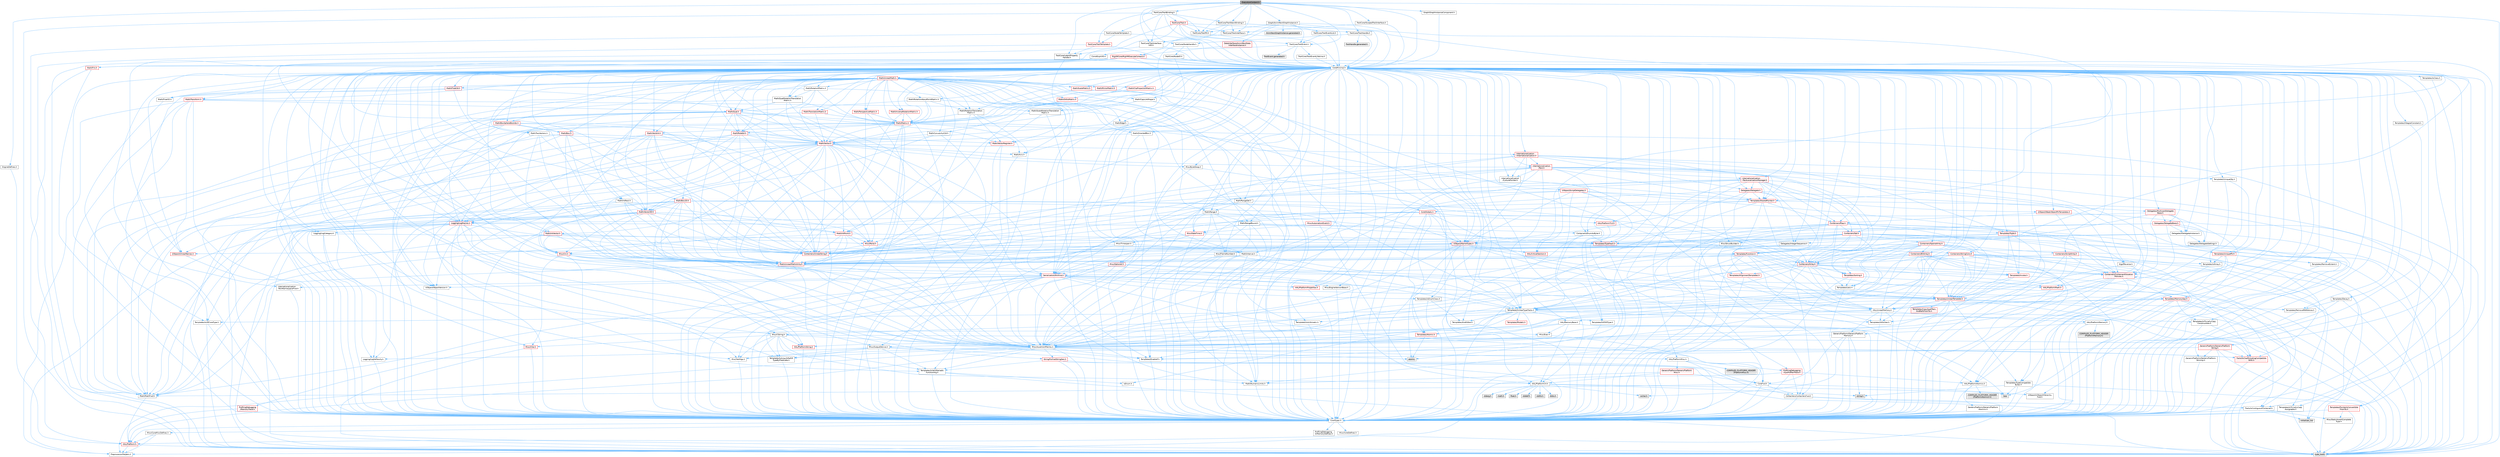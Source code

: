 digraph "ExecutionContext.h"
{
 // INTERACTIVE_SVG=YES
 // LATEX_PDF_SIZE
  bgcolor="transparent";
  edge [fontname=Helvetica,fontsize=10,labelfontname=Helvetica,labelfontsize=10];
  node [fontname=Helvetica,fontsize=10,shape=box,height=0.2,width=0.4];
  Node1 [id="Node000001",label="ExecutionContext.h",height=0.2,width=0.4,color="gray40", fillcolor="grey60", style="filled", fontcolor="black",tooltip=" "];
  Node1 -> Node2 [id="edge1_Node000001_Node000002",color="steelblue1",style="solid",tooltip=" "];
  Node2 [id="Node000002",label="CoreMinimal.h",height=0.2,width=0.4,color="grey40", fillcolor="white", style="filled",URL="$d7/d67/CoreMinimal_8h.html",tooltip=" "];
  Node2 -> Node3 [id="edge2_Node000002_Node000003",color="steelblue1",style="solid",tooltip=" "];
  Node3 [id="Node000003",label="CoreTypes.h",height=0.2,width=0.4,color="grey40", fillcolor="white", style="filled",URL="$dc/dec/CoreTypes_8h.html",tooltip=" "];
  Node3 -> Node4 [id="edge3_Node000003_Node000004",color="steelblue1",style="solid",tooltip=" "];
  Node4 [id="Node000004",label="HAL/Platform.h",height=0.2,width=0.4,color="red", fillcolor="#FFF0F0", style="filled",URL="$d9/dd0/Platform_8h.html",tooltip=" "];
  Node4 -> Node7 [id="edge4_Node000004_Node000007",color="steelblue1",style="solid",tooltip=" "];
  Node7 [id="Node000007",label="type_traits",height=0.2,width=0.4,color="grey60", fillcolor="#E0E0E0", style="filled",tooltip=" "];
  Node4 -> Node8 [id="edge5_Node000004_Node000008",color="steelblue1",style="solid",tooltip=" "];
  Node8 [id="Node000008",label="PreprocessorHelpers.h",height=0.2,width=0.4,color="grey40", fillcolor="white", style="filled",URL="$db/ddb/PreprocessorHelpers_8h.html",tooltip=" "];
  Node3 -> Node14 [id="edge6_Node000003_Node000014",color="steelblue1",style="solid",tooltip=" "];
  Node14 [id="Node000014",label="ProfilingDebugging\l/UMemoryDefines.h",height=0.2,width=0.4,color="grey40", fillcolor="white", style="filled",URL="$d2/da2/UMemoryDefines_8h.html",tooltip=" "];
  Node3 -> Node15 [id="edge7_Node000003_Node000015",color="steelblue1",style="solid",tooltip=" "];
  Node15 [id="Node000015",label="Misc/CoreMiscDefines.h",height=0.2,width=0.4,color="grey40", fillcolor="white", style="filled",URL="$da/d38/CoreMiscDefines_8h.html",tooltip=" "];
  Node15 -> Node4 [id="edge8_Node000015_Node000004",color="steelblue1",style="solid",tooltip=" "];
  Node15 -> Node8 [id="edge9_Node000015_Node000008",color="steelblue1",style="solid",tooltip=" "];
  Node3 -> Node16 [id="edge10_Node000003_Node000016",color="steelblue1",style="solid",tooltip=" "];
  Node16 [id="Node000016",label="Misc/CoreDefines.h",height=0.2,width=0.4,color="grey40", fillcolor="white", style="filled",URL="$d3/dd2/CoreDefines_8h.html",tooltip=" "];
  Node2 -> Node17 [id="edge11_Node000002_Node000017",color="steelblue1",style="solid",tooltip=" "];
  Node17 [id="Node000017",label="CoreFwd.h",height=0.2,width=0.4,color="grey40", fillcolor="white", style="filled",URL="$d1/d1e/CoreFwd_8h.html",tooltip=" "];
  Node17 -> Node3 [id="edge12_Node000017_Node000003",color="steelblue1",style="solid",tooltip=" "];
  Node17 -> Node18 [id="edge13_Node000017_Node000018",color="steelblue1",style="solid",tooltip=" "];
  Node18 [id="Node000018",label="Containers/ContainersFwd.h",height=0.2,width=0.4,color="grey40", fillcolor="white", style="filled",URL="$d4/d0a/ContainersFwd_8h.html",tooltip=" "];
  Node18 -> Node4 [id="edge14_Node000018_Node000004",color="steelblue1",style="solid",tooltip=" "];
  Node18 -> Node3 [id="edge15_Node000018_Node000003",color="steelblue1",style="solid",tooltip=" "];
  Node18 -> Node19 [id="edge16_Node000018_Node000019",color="steelblue1",style="solid",tooltip=" "];
  Node19 [id="Node000019",label="Traits/IsContiguousContainer.h",height=0.2,width=0.4,color="grey40", fillcolor="white", style="filled",URL="$d5/d3c/IsContiguousContainer_8h.html",tooltip=" "];
  Node19 -> Node3 [id="edge17_Node000019_Node000003",color="steelblue1",style="solid",tooltip=" "];
  Node19 -> Node20 [id="edge18_Node000019_Node000020",color="steelblue1",style="solid",tooltip=" "];
  Node20 [id="Node000020",label="Misc/StaticAssertComplete\lType.h",height=0.2,width=0.4,color="grey40", fillcolor="white", style="filled",URL="$d5/d4e/StaticAssertCompleteType_8h.html",tooltip=" "];
  Node19 -> Node21 [id="edge19_Node000019_Node000021",color="steelblue1",style="solid",tooltip=" "];
  Node21 [id="Node000021",label="initializer_list",height=0.2,width=0.4,color="grey60", fillcolor="#E0E0E0", style="filled",tooltip=" "];
  Node17 -> Node22 [id="edge20_Node000017_Node000022",color="steelblue1",style="solid",tooltip=" "];
  Node22 [id="Node000022",label="Math/MathFwd.h",height=0.2,width=0.4,color="grey40", fillcolor="white", style="filled",URL="$d2/d10/MathFwd_8h.html",tooltip=" "];
  Node22 -> Node4 [id="edge21_Node000022_Node000004",color="steelblue1",style="solid",tooltip=" "];
  Node17 -> Node23 [id="edge22_Node000017_Node000023",color="steelblue1",style="solid",tooltip=" "];
  Node23 [id="Node000023",label="UObject/UObjectHierarchy\lFwd.h",height=0.2,width=0.4,color="grey40", fillcolor="white", style="filled",URL="$d3/d13/UObjectHierarchyFwd_8h.html",tooltip=" "];
  Node2 -> Node23 [id="edge23_Node000002_Node000023",color="steelblue1",style="solid",tooltip=" "];
  Node2 -> Node18 [id="edge24_Node000002_Node000018",color="steelblue1",style="solid",tooltip=" "];
  Node2 -> Node24 [id="edge25_Node000002_Node000024",color="steelblue1",style="solid",tooltip=" "];
  Node24 [id="Node000024",label="Misc/VarArgs.h",height=0.2,width=0.4,color="grey40", fillcolor="white", style="filled",URL="$d5/d6f/VarArgs_8h.html",tooltip=" "];
  Node24 -> Node3 [id="edge26_Node000024_Node000003",color="steelblue1",style="solid",tooltip=" "];
  Node2 -> Node25 [id="edge27_Node000002_Node000025",color="steelblue1",style="solid",tooltip=" "];
  Node25 [id="Node000025",label="Logging/LogVerbosity.h",height=0.2,width=0.4,color="grey40", fillcolor="white", style="filled",URL="$d2/d8f/LogVerbosity_8h.html",tooltip=" "];
  Node25 -> Node3 [id="edge28_Node000025_Node000003",color="steelblue1",style="solid",tooltip=" "];
  Node2 -> Node26 [id="edge29_Node000002_Node000026",color="steelblue1",style="solid",tooltip=" "];
  Node26 [id="Node000026",label="Misc/OutputDevice.h",height=0.2,width=0.4,color="grey40", fillcolor="white", style="filled",URL="$d7/d32/OutputDevice_8h.html",tooltip=" "];
  Node26 -> Node17 [id="edge30_Node000026_Node000017",color="steelblue1",style="solid",tooltip=" "];
  Node26 -> Node3 [id="edge31_Node000026_Node000003",color="steelblue1",style="solid",tooltip=" "];
  Node26 -> Node25 [id="edge32_Node000026_Node000025",color="steelblue1",style="solid",tooltip=" "];
  Node26 -> Node24 [id="edge33_Node000026_Node000024",color="steelblue1",style="solid",tooltip=" "];
  Node26 -> Node27 [id="edge34_Node000026_Node000027",color="steelblue1",style="solid",tooltip=" "];
  Node27 [id="Node000027",label="Templates/IsArrayOrRefOf\lTypeByPredicate.h",height=0.2,width=0.4,color="grey40", fillcolor="white", style="filled",URL="$d6/da1/IsArrayOrRefOfTypeByPredicate_8h.html",tooltip=" "];
  Node27 -> Node3 [id="edge35_Node000027_Node000003",color="steelblue1",style="solid",tooltip=" "];
  Node26 -> Node28 [id="edge36_Node000026_Node000028",color="steelblue1",style="solid",tooltip=" "];
  Node28 [id="Node000028",label="Templates/IsValidVariadic\lFunctionArg.h",height=0.2,width=0.4,color="grey40", fillcolor="white", style="filled",URL="$d0/dc8/IsValidVariadicFunctionArg_8h.html",tooltip=" "];
  Node28 -> Node3 [id="edge37_Node000028_Node000003",color="steelblue1",style="solid",tooltip=" "];
  Node28 -> Node29 [id="edge38_Node000028_Node000029",color="steelblue1",style="solid",tooltip=" "];
  Node29 [id="Node000029",label="IsEnum.h",height=0.2,width=0.4,color="grey40", fillcolor="white", style="filled",URL="$d4/de5/IsEnum_8h.html",tooltip=" "];
  Node28 -> Node7 [id="edge39_Node000028_Node000007",color="steelblue1",style="solid",tooltip=" "];
  Node26 -> Node30 [id="edge40_Node000026_Node000030",color="steelblue1",style="solid",tooltip=" "];
  Node30 [id="Node000030",label="Traits/IsCharEncodingCompatible\lWith.h",height=0.2,width=0.4,color="red", fillcolor="#FFF0F0", style="filled",URL="$df/dd1/IsCharEncodingCompatibleWith_8h.html",tooltip=" "];
  Node30 -> Node7 [id="edge41_Node000030_Node000007",color="steelblue1",style="solid",tooltip=" "];
  Node2 -> Node32 [id="edge42_Node000002_Node000032",color="steelblue1",style="solid",tooltip=" "];
  Node32 [id="Node000032",label="HAL/PlatformCrt.h",height=0.2,width=0.4,color="grey40", fillcolor="white", style="filled",URL="$d8/d75/PlatformCrt_8h.html",tooltip=" "];
  Node32 -> Node33 [id="edge43_Node000032_Node000033",color="steelblue1",style="solid",tooltip=" "];
  Node33 [id="Node000033",label="new",height=0.2,width=0.4,color="grey60", fillcolor="#E0E0E0", style="filled",tooltip=" "];
  Node32 -> Node34 [id="edge44_Node000032_Node000034",color="steelblue1",style="solid",tooltip=" "];
  Node34 [id="Node000034",label="wchar.h",height=0.2,width=0.4,color="grey60", fillcolor="#E0E0E0", style="filled",tooltip=" "];
  Node32 -> Node35 [id="edge45_Node000032_Node000035",color="steelblue1",style="solid",tooltip=" "];
  Node35 [id="Node000035",label="stddef.h",height=0.2,width=0.4,color="grey60", fillcolor="#E0E0E0", style="filled",tooltip=" "];
  Node32 -> Node36 [id="edge46_Node000032_Node000036",color="steelblue1",style="solid",tooltip=" "];
  Node36 [id="Node000036",label="stdlib.h",height=0.2,width=0.4,color="grey60", fillcolor="#E0E0E0", style="filled",tooltip=" "];
  Node32 -> Node37 [id="edge47_Node000032_Node000037",color="steelblue1",style="solid",tooltip=" "];
  Node37 [id="Node000037",label="stdio.h",height=0.2,width=0.4,color="grey60", fillcolor="#E0E0E0", style="filled",tooltip=" "];
  Node32 -> Node38 [id="edge48_Node000032_Node000038",color="steelblue1",style="solid",tooltip=" "];
  Node38 [id="Node000038",label="stdarg.h",height=0.2,width=0.4,color="grey60", fillcolor="#E0E0E0", style="filled",tooltip=" "];
  Node32 -> Node39 [id="edge49_Node000032_Node000039",color="steelblue1",style="solid",tooltip=" "];
  Node39 [id="Node000039",label="math.h",height=0.2,width=0.4,color="grey60", fillcolor="#E0E0E0", style="filled",tooltip=" "];
  Node32 -> Node40 [id="edge50_Node000032_Node000040",color="steelblue1",style="solid",tooltip=" "];
  Node40 [id="Node000040",label="float.h",height=0.2,width=0.4,color="grey60", fillcolor="#E0E0E0", style="filled",tooltip=" "];
  Node32 -> Node41 [id="edge51_Node000032_Node000041",color="steelblue1",style="solid",tooltip=" "];
  Node41 [id="Node000041",label="string.h",height=0.2,width=0.4,color="grey60", fillcolor="#E0E0E0", style="filled",tooltip=" "];
  Node2 -> Node42 [id="edge52_Node000002_Node000042",color="steelblue1",style="solid",tooltip=" "];
  Node42 [id="Node000042",label="HAL/PlatformMisc.h",height=0.2,width=0.4,color="grey40", fillcolor="white", style="filled",URL="$d0/df5/PlatformMisc_8h.html",tooltip=" "];
  Node42 -> Node3 [id="edge53_Node000042_Node000003",color="steelblue1",style="solid",tooltip=" "];
  Node42 -> Node43 [id="edge54_Node000042_Node000043",color="steelblue1",style="solid",tooltip=" "];
  Node43 [id="Node000043",label="GenericPlatform/GenericPlatform\lMisc.h",height=0.2,width=0.4,color="red", fillcolor="#FFF0F0", style="filled",URL="$db/d9a/GenericPlatformMisc_8h.html",tooltip=" "];
  Node43 -> Node17 [id="edge55_Node000043_Node000017",color="steelblue1",style="solid",tooltip=" "];
  Node43 -> Node3 [id="edge56_Node000043_Node000003",color="steelblue1",style="solid",tooltip=" "];
  Node43 -> Node32 [id="edge57_Node000043_Node000032",color="steelblue1",style="solid",tooltip=" "];
  Node43 -> Node47 [id="edge58_Node000043_Node000047",color="steelblue1",style="solid",tooltip=" "];
  Node47 [id="Node000047",label="Math/NumericLimits.h",height=0.2,width=0.4,color="grey40", fillcolor="white", style="filled",URL="$df/d1b/NumericLimits_8h.html",tooltip=" "];
  Node47 -> Node3 [id="edge59_Node000047_Node000003",color="steelblue1",style="solid",tooltip=" "];
  Node42 -> Node52 [id="edge60_Node000042_Node000052",color="steelblue1",style="solid",tooltip=" "];
  Node52 [id="Node000052",label="COMPILED_PLATFORM_HEADER\l(PlatformMisc.h)",height=0.2,width=0.4,color="grey60", fillcolor="#E0E0E0", style="filled",tooltip=" "];
  Node42 -> Node53 [id="edge61_Node000042_Node000053",color="steelblue1",style="solid",tooltip=" "];
  Node53 [id="Node000053",label="ProfilingDebugging\l/CpuProfilerTrace.h",height=0.2,width=0.4,color="red", fillcolor="#FFF0F0", style="filled",URL="$da/dcb/CpuProfilerTrace_8h.html",tooltip=" "];
  Node53 -> Node3 [id="edge62_Node000053_Node000003",color="steelblue1",style="solid",tooltip=" "];
  Node53 -> Node18 [id="edge63_Node000053_Node000018",color="steelblue1",style="solid",tooltip=" "];
  Node53 -> Node54 [id="edge64_Node000053_Node000054",color="steelblue1",style="solid",tooltip=" "];
  Node54 [id="Node000054",label="HAL/PlatformAtomics.h",height=0.2,width=0.4,color="grey40", fillcolor="white", style="filled",URL="$d3/d36/PlatformAtomics_8h.html",tooltip=" "];
  Node54 -> Node3 [id="edge65_Node000054_Node000003",color="steelblue1",style="solid",tooltip=" "];
  Node54 -> Node55 [id="edge66_Node000054_Node000055",color="steelblue1",style="solid",tooltip=" "];
  Node55 [id="Node000055",label="GenericPlatform/GenericPlatform\lAtomics.h",height=0.2,width=0.4,color="grey40", fillcolor="white", style="filled",URL="$da/d72/GenericPlatformAtomics_8h.html",tooltip=" "];
  Node55 -> Node3 [id="edge67_Node000055_Node000003",color="steelblue1",style="solid",tooltip=" "];
  Node54 -> Node56 [id="edge68_Node000054_Node000056",color="steelblue1",style="solid",tooltip=" "];
  Node56 [id="Node000056",label="COMPILED_PLATFORM_HEADER\l(PlatformAtomics.h)",height=0.2,width=0.4,color="grey60", fillcolor="#E0E0E0", style="filled",tooltip=" "];
  Node53 -> Node8 [id="edge69_Node000053_Node000008",color="steelblue1",style="solid",tooltip=" "];
  Node2 -> Node61 [id="edge70_Node000002_Node000061",color="steelblue1",style="solid",tooltip=" "];
  Node61 [id="Node000061",label="Misc/AssertionMacros.h",height=0.2,width=0.4,color="grey40", fillcolor="white", style="filled",URL="$d0/dfa/AssertionMacros_8h.html",tooltip=" "];
  Node61 -> Node3 [id="edge71_Node000061_Node000003",color="steelblue1",style="solid",tooltip=" "];
  Node61 -> Node4 [id="edge72_Node000061_Node000004",color="steelblue1",style="solid",tooltip=" "];
  Node61 -> Node42 [id="edge73_Node000061_Node000042",color="steelblue1",style="solid",tooltip=" "];
  Node61 -> Node8 [id="edge74_Node000061_Node000008",color="steelblue1",style="solid",tooltip=" "];
  Node61 -> Node62 [id="edge75_Node000061_Node000062",color="steelblue1",style="solid",tooltip=" "];
  Node62 [id="Node000062",label="Templates/EnableIf.h",height=0.2,width=0.4,color="grey40", fillcolor="white", style="filled",URL="$d7/d60/EnableIf_8h.html",tooltip=" "];
  Node62 -> Node3 [id="edge76_Node000062_Node000003",color="steelblue1",style="solid",tooltip=" "];
  Node61 -> Node27 [id="edge77_Node000061_Node000027",color="steelblue1",style="solid",tooltip=" "];
  Node61 -> Node28 [id="edge78_Node000061_Node000028",color="steelblue1",style="solid",tooltip=" "];
  Node61 -> Node30 [id="edge79_Node000061_Node000030",color="steelblue1",style="solid",tooltip=" "];
  Node61 -> Node24 [id="edge80_Node000061_Node000024",color="steelblue1",style="solid",tooltip=" "];
  Node61 -> Node63 [id="edge81_Node000061_Node000063",color="steelblue1",style="solid",tooltip=" "];
  Node63 [id="Node000063",label="String/FormatStringSan.h",height=0.2,width=0.4,color="red", fillcolor="#FFF0F0", style="filled",URL="$d3/d8b/FormatStringSan_8h.html",tooltip=" "];
  Node63 -> Node7 [id="edge82_Node000063_Node000007",color="steelblue1",style="solid",tooltip=" "];
  Node63 -> Node3 [id="edge83_Node000063_Node000003",color="steelblue1",style="solid",tooltip=" "];
  Node63 -> Node28 [id="edge84_Node000063_Node000028",color="steelblue1",style="solid",tooltip=" "];
  Node63 -> Node18 [id="edge85_Node000063_Node000018",color="steelblue1",style="solid",tooltip=" "];
  Node61 -> Node69 [id="edge86_Node000061_Node000069",color="steelblue1",style="solid",tooltip=" "];
  Node69 [id="Node000069",label="atomic",height=0.2,width=0.4,color="grey60", fillcolor="#E0E0E0", style="filled",tooltip=" "];
  Node2 -> Node70 [id="edge87_Node000002_Node000070",color="steelblue1",style="solid",tooltip=" "];
  Node70 [id="Node000070",label="Templates/IsPointer.h",height=0.2,width=0.4,color="grey40", fillcolor="white", style="filled",URL="$d7/d05/IsPointer_8h.html",tooltip=" "];
  Node70 -> Node3 [id="edge88_Node000070_Node000003",color="steelblue1",style="solid",tooltip=" "];
  Node2 -> Node71 [id="edge89_Node000002_Node000071",color="steelblue1",style="solid",tooltip=" "];
  Node71 [id="Node000071",label="HAL/PlatformMemory.h",height=0.2,width=0.4,color="grey40", fillcolor="white", style="filled",URL="$de/d68/PlatformMemory_8h.html",tooltip=" "];
  Node71 -> Node3 [id="edge90_Node000071_Node000003",color="steelblue1",style="solid",tooltip=" "];
  Node71 -> Node72 [id="edge91_Node000071_Node000072",color="steelblue1",style="solid",tooltip=" "];
  Node72 [id="Node000072",label="GenericPlatform/GenericPlatform\lMemory.h",height=0.2,width=0.4,color="grey40", fillcolor="white", style="filled",URL="$dd/d22/GenericPlatformMemory_8h.html",tooltip=" "];
  Node72 -> Node17 [id="edge92_Node000072_Node000017",color="steelblue1",style="solid",tooltip=" "];
  Node72 -> Node3 [id="edge93_Node000072_Node000003",color="steelblue1",style="solid",tooltip=" "];
  Node72 -> Node73 [id="edge94_Node000072_Node000073",color="steelblue1",style="solid",tooltip=" "];
  Node73 [id="Node000073",label="HAL/PlatformString.h",height=0.2,width=0.4,color="red", fillcolor="#FFF0F0", style="filled",URL="$db/db5/PlatformString_8h.html",tooltip=" "];
  Node73 -> Node3 [id="edge95_Node000073_Node000003",color="steelblue1",style="solid",tooltip=" "];
  Node72 -> Node41 [id="edge96_Node000072_Node000041",color="steelblue1",style="solid",tooltip=" "];
  Node72 -> Node34 [id="edge97_Node000072_Node000034",color="steelblue1",style="solid",tooltip=" "];
  Node71 -> Node75 [id="edge98_Node000071_Node000075",color="steelblue1",style="solid",tooltip=" "];
  Node75 [id="Node000075",label="COMPILED_PLATFORM_HEADER\l(PlatformMemory.h)",height=0.2,width=0.4,color="grey60", fillcolor="#E0E0E0", style="filled",tooltip=" "];
  Node2 -> Node54 [id="edge99_Node000002_Node000054",color="steelblue1",style="solid",tooltip=" "];
  Node2 -> Node76 [id="edge100_Node000002_Node000076",color="steelblue1",style="solid",tooltip=" "];
  Node76 [id="Node000076",label="Misc/Exec.h",height=0.2,width=0.4,color="grey40", fillcolor="white", style="filled",URL="$de/ddb/Exec_8h.html",tooltip=" "];
  Node76 -> Node3 [id="edge101_Node000076_Node000003",color="steelblue1",style="solid",tooltip=" "];
  Node76 -> Node61 [id="edge102_Node000076_Node000061",color="steelblue1",style="solid",tooltip=" "];
  Node2 -> Node77 [id="edge103_Node000002_Node000077",color="steelblue1",style="solid",tooltip=" "];
  Node77 [id="Node000077",label="HAL/MemoryBase.h",height=0.2,width=0.4,color="grey40", fillcolor="white", style="filled",URL="$d6/d9f/MemoryBase_8h.html",tooltip=" "];
  Node77 -> Node3 [id="edge104_Node000077_Node000003",color="steelblue1",style="solid",tooltip=" "];
  Node77 -> Node54 [id="edge105_Node000077_Node000054",color="steelblue1",style="solid",tooltip=" "];
  Node77 -> Node32 [id="edge106_Node000077_Node000032",color="steelblue1",style="solid",tooltip=" "];
  Node77 -> Node76 [id="edge107_Node000077_Node000076",color="steelblue1",style="solid",tooltip=" "];
  Node77 -> Node26 [id="edge108_Node000077_Node000026",color="steelblue1",style="solid",tooltip=" "];
  Node77 -> Node78 [id="edge109_Node000077_Node000078",color="steelblue1",style="solid",tooltip=" "];
  Node78 [id="Node000078",label="Templates/Atomic.h",height=0.2,width=0.4,color="red", fillcolor="#FFF0F0", style="filled",URL="$d3/d91/Atomic_8h.html",tooltip=" "];
  Node78 -> Node69 [id="edge110_Node000078_Node000069",color="steelblue1",style="solid",tooltip=" "];
  Node2 -> Node87 [id="edge111_Node000002_Node000087",color="steelblue1",style="solid",tooltip=" "];
  Node87 [id="Node000087",label="HAL/UnrealMemory.h",height=0.2,width=0.4,color="grey40", fillcolor="white", style="filled",URL="$d9/d96/UnrealMemory_8h.html",tooltip=" "];
  Node87 -> Node3 [id="edge112_Node000087_Node000003",color="steelblue1",style="solid",tooltip=" "];
  Node87 -> Node72 [id="edge113_Node000087_Node000072",color="steelblue1",style="solid",tooltip=" "];
  Node87 -> Node77 [id="edge114_Node000087_Node000077",color="steelblue1",style="solid",tooltip=" "];
  Node87 -> Node71 [id="edge115_Node000087_Node000071",color="steelblue1",style="solid",tooltip=" "];
  Node87 -> Node88 [id="edge116_Node000087_Node000088",color="steelblue1",style="solid",tooltip=" "];
  Node88 [id="Node000088",label="ProfilingDebugging\l/MemoryTrace.h",height=0.2,width=0.4,color="red", fillcolor="#FFF0F0", style="filled",URL="$da/dd7/MemoryTrace_8h.html",tooltip=" "];
  Node88 -> Node4 [id="edge117_Node000088_Node000004",color="steelblue1",style="solid",tooltip=" "];
  Node87 -> Node70 [id="edge118_Node000087_Node000070",color="steelblue1",style="solid",tooltip=" "];
  Node2 -> Node89 [id="edge119_Node000002_Node000089",color="steelblue1",style="solid",tooltip=" "];
  Node89 [id="Node000089",label="Templates/IsArithmetic.h",height=0.2,width=0.4,color="grey40", fillcolor="white", style="filled",URL="$d2/d5d/IsArithmetic_8h.html",tooltip=" "];
  Node89 -> Node3 [id="edge120_Node000089_Node000003",color="steelblue1",style="solid",tooltip=" "];
  Node2 -> Node83 [id="edge121_Node000002_Node000083",color="steelblue1",style="solid",tooltip=" "];
  Node83 [id="Node000083",label="Templates/AndOrNot.h",height=0.2,width=0.4,color="grey40", fillcolor="white", style="filled",URL="$db/d0a/AndOrNot_8h.html",tooltip=" "];
  Node83 -> Node3 [id="edge122_Node000083_Node000003",color="steelblue1",style="solid",tooltip=" "];
  Node2 -> Node90 [id="edge123_Node000002_Node000090",color="steelblue1",style="solid",tooltip=" "];
  Node90 [id="Node000090",label="Templates/IsPODType.h",height=0.2,width=0.4,color="grey40", fillcolor="white", style="filled",URL="$d7/db1/IsPODType_8h.html",tooltip=" "];
  Node90 -> Node3 [id="edge124_Node000090_Node000003",color="steelblue1",style="solid",tooltip=" "];
  Node2 -> Node91 [id="edge125_Node000002_Node000091",color="steelblue1",style="solid",tooltip=" "];
  Node91 [id="Node000091",label="Templates/IsUECoreType.h",height=0.2,width=0.4,color="grey40", fillcolor="white", style="filled",URL="$d1/db8/IsUECoreType_8h.html",tooltip=" "];
  Node91 -> Node3 [id="edge126_Node000091_Node000003",color="steelblue1",style="solid",tooltip=" "];
  Node91 -> Node7 [id="edge127_Node000091_Node000007",color="steelblue1",style="solid",tooltip=" "];
  Node2 -> Node84 [id="edge128_Node000002_Node000084",color="steelblue1",style="solid",tooltip=" "];
  Node84 [id="Node000084",label="Templates/IsTriviallyCopy\lConstructible.h",height=0.2,width=0.4,color="grey40", fillcolor="white", style="filled",URL="$d3/d78/IsTriviallyCopyConstructible_8h.html",tooltip=" "];
  Node84 -> Node3 [id="edge129_Node000084_Node000003",color="steelblue1",style="solid",tooltip=" "];
  Node84 -> Node7 [id="edge130_Node000084_Node000007",color="steelblue1",style="solid",tooltip=" "];
  Node2 -> Node92 [id="edge131_Node000002_Node000092",color="steelblue1",style="solid",tooltip=" "];
  Node92 [id="Node000092",label="Templates/UnrealTypeTraits.h",height=0.2,width=0.4,color="grey40", fillcolor="white", style="filled",URL="$d2/d2d/UnrealTypeTraits_8h.html",tooltip=" "];
  Node92 -> Node3 [id="edge132_Node000092_Node000003",color="steelblue1",style="solid",tooltip=" "];
  Node92 -> Node70 [id="edge133_Node000092_Node000070",color="steelblue1",style="solid",tooltip=" "];
  Node92 -> Node61 [id="edge134_Node000092_Node000061",color="steelblue1",style="solid",tooltip=" "];
  Node92 -> Node83 [id="edge135_Node000092_Node000083",color="steelblue1",style="solid",tooltip=" "];
  Node92 -> Node62 [id="edge136_Node000092_Node000062",color="steelblue1",style="solid",tooltip=" "];
  Node92 -> Node89 [id="edge137_Node000092_Node000089",color="steelblue1",style="solid",tooltip=" "];
  Node92 -> Node29 [id="edge138_Node000092_Node000029",color="steelblue1",style="solid",tooltip=" "];
  Node92 -> Node93 [id="edge139_Node000092_Node000093",color="steelblue1",style="solid",tooltip=" "];
  Node93 [id="Node000093",label="Templates/Models.h",height=0.2,width=0.4,color="red", fillcolor="#FFF0F0", style="filled",URL="$d3/d0c/Models_8h.html",tooltip=" "];
  Node92 -> Node90 [id="edge140_Node000092_Node000090",color="steelblue1",style="solid",tooltip=" "];
  Node92 -> Node91 [id="edge141_Node000092_Node000091",color="steelblue1",style="solid",tooltip=" "];
  Node92 -> Node84 [id="edge142_Node000092_Node000084",color="steelblue1",style="solid",tooltip=" "];
  Node2 -> Node62 [id="edge143_Node000002_Node000062",color="steelblue1",style="solid",tooltip=" "];
  Node2 -> Node94 [id="edge144_Node000002_Node000094",color="steelblue1",style="solid",tooltip=" "];
  Node94 [id="Node000094",label="Templates/RemoveReference.h",height=0.2,width=0.4,color="grey40", fillcolor="white", style="filled",URL="$da/dbe/RemoveReference_8h.html",tooltip=" "];
  Node94 -> Node3 [id="edge145_Node000094_Node000003",color="steelblue1",style="solid",tooltip=" "];
  Node2 -> Node95 [id="edge146_Node000002_Node000095",color="steelblue1",style="solid",tooltip=" "];
  Node95 [id="Node000095",label="Templates/IntegralConstant.h",height=0.2,width=0.4,color="grey40", fillcolor="white", style="filled",URL="$db/d1b/IntegralConstant_8h.html",tooltip=" "];
  Node95 -> Node3 [id="edge147_Node000095_Node000003",color="steelblue1",style="solid",tooltip=" "];
  Node2 -> Node96 [id="edge148_Node000002_Node000096",color="steelblue1",style="solid",tooltip=" "];
  Node96 [id="Node000096",label="Templates/IsClass.h",height=0.2,width=0.4,color="grey40", fillcolor="white", style="filled",URL="$db/dcb/IsClass_8h.html",tooltip=" "];
  Node96 -> Node3 [id="edge149_Node000096_Node000003",color="steelblue1",style="solid",tooltip=" "];
  Node2 -> Node97 [id="edge150_Node000002_Node000097",color="steelblue1",style="solid",tooltip=" "];
  Node97 [id="Node000097",label="Templates/TypeCompatible\lBytes.h",height=0.2,width=0.4,color="grey40", fillcolor="white", style="filled",URL="$df/d0a/TypeCompatibleBytes_8h.html",tooltip=" "];
  Node97 -> Node3 [id="edge151_Node000097_Node000003",color="steelblue1",style="solid",tooltip=" "];
  Node97 -> Node41 [id="edge152_Node000097_Node000041",color="steelblue1",style="solid",tooltip=" "];
  Node97 -> Node33 [id="edge153_Node000097_Node000033",color="steelblue1",style="solid",tooltip=" "];
  Node97 -> Node7 [id="edge154_Node000097_Node000007",color="steelblue1",style="solid",tooltip=" "];
  Node2 -> Node19 [id="edge155_Node000002_Node000019",color="steelblue1",style="solid",tooltip=" "];
  Node2 -> Node98 [id="edge156_Node000002_Node000098",color="steelblue1",style="solid",tooltip=" "];
  Node98 [id="Node000098",label="Templates/UnrealTemplate.h",height=0.2,width=0.4,color="red", fillcolor="#FFF0F0", style="filled",URL="$d4/d24/UnrealTemplate_8h.html",tooltip=" "];
  Node98 -> Node3 [id="edge157_Node000098_Node000003",color="steelblue1",style="solid",tooltip=" "];
  Node98 -> Node70 [id="edge158_Node000098_Node000070",color="steelblue1",style="solid",tooltip=" "];
  Node98 -> Node87 [id="edge159_Node000098_Node000087",color="steelblue1",style="solid",tooltip=" "];
  Node98 -> Node99 [id="edge160_Node000098_Node000099",color="steelblue1",style="solid",tooltip=" "];
  Node99 [id="Node000099",label="Templates/CopyQualifiers\lAndRefsFromTo.h",height=0.2,width=0.4,color="red", fillcolor="#FFF0F0", style="filled",URL="$d3/db3/CopyQualifiersAndRefsFromTo_8h.html",tooltip=" "];
  Node98 -> Node92 [id="edge161_Node000098_Node000092",color="steelblue1",style="solid",tooltip=" "];
  Node98 -> Node94 [id="edge162_Node000098_Node000094",color="steelblue1",style="solid",tooltip=" "];
  Node98 -> Node97 [id="edge163_Node000098_Node000097",color="steelblue1",style="solid",tooltip=" "];
  Node98 -> Node19 [id="edge164_Node000098_Node000019",color="steelblue1",style="solid",tooltip=" "];
  Node98 -> Node7 [id="edge165_Node000098_Node000007",color="steelblue1",style="solid",tooltip=" "];
  Node2 -> Node47 [id="edge166_Node000002_Node000047",color="steelblue1",style="solid",tooltip=" "];
  Node2 -> Node102 [id="edge167_Node000002_Node000102",color="steelblue1",style="solid",tooltip=" "];
  Node102 [id="Node000102",label="HAL/PlatformMath.h",height=0.2,width=0.4,color="red", fillcolor="#FFF0F0", style="filled",URL="$dc/d53/PlatformMath_8h.html",tooltip=" "];
  Node102 -> Node3 [id="edge168_Node000102_Node000003",color="steelblue1",style="solid",tooltip=" "];
  Node2 -> Node85 [id="edge169_Node000002_Node000085",color="steelblue1",style="solid",tooltip=" "];
  Node85 [id="Node000085",label="Templates/IsTriviallyCopy\lAssignable.h",height=0.2,width=0.4,color="grey40", fillcolor="white", style="filled",URL="$d2/df2/IsTriviallyCopyAssignable_8h.html",tooltip=" "];
  Node85 -> Node3 [id="edge170_Node000085_Node000003",color="steelblue1",style="solid",tooltip=" "];
  Node85 -> Node7 [id="edge171_Node000085_Node000007",color="steelblue1",style="solid",tooltip=" "];
  Node2 -> Node110 [id="edge172_Node000002_Node000110",color="steelblue1",style="solid",tooltip=" "];
  Node110 [id="Node000110",label="Templates/MemoryOps.h",height=0.2,width=0.4,color="red", fillcolor="#FFF0F0", style="filled",URL="$db/dea/MemoryOps_8h.html",tooltip=" "];
  Node110 -> Node3 [id="edge173_Node000110_Node000003",color="steelblue1",style="solid",tooltip=" "];
  Node110 -> Node87 [id="edge174_Node000110_Node000087",color="steelblue1",style="solid",tooltip=" "];
  Node110 -> Node85 [id="edge175_Node000110_Node000085",color="steelblue1",style="solid",tooltip=" "];
  Node110 -> Node84 [id="edge176_Node000110_Node000084",color="steelblue1",style="solid",tooltip=" "];
  Node110 -> Node92 [id="edge177_Node000110_Node000092",color="steelblue1",style="solid",tooltip=" "];
  Node110 -> Node33 [id="edge178_Node000110_Node000033",color="steelblue1",style="solid",tooltip=" "];
  Node110 -> Node7 [id="edge179_Node000110_Node000007",color="steelblue1",style="solid",tooltip=" "];
  Node2 -> Node111 [id="edge180_Node000002_Node000111",color="steelblue1",style="solid",tooltip=" "];
  Node111 [id="Node000111",label="Containers/ContainerAllocation\lPolicies.h",height=0.2,width=0.4,color="red", fillcolor="#FFF0F0", style="filled",URL="$d7/dff/ContainerAllocationPolicies_8h.html",tooltip=" "];
  Node111 -> Node3 [id="edge181_Node000111_Node000003",color="steelblue1",style="solid",tooltip=" "];
  Node111 -> Node111 [id="edge182_Node000111_Node000111",color="steelblue1",style="solid",tooltip=" "];
  Node111 -> Node102 [id="edge183_Node000111_Node000102",color="steelblue1",style="solid",tooltip=" "];
  Node111 -> Node87 [id="edge184_Node000111_Node000087",color="steelblue1",style="solid",tooltip=" "];
  Node111 -> Node47 [id="edge185_Node000111_Node000047",color="steelblue1",style="solid",tooltip=" "];
  Node111 -> Node61 [id="edge186_Node000111_Node000061",color="steelblue1",style="solid",tooltip=" "];
  Node111 -> Node110 [id="edge187_Node000111_Node000110",color="steelblue1",style="solid",tooltip=" "];
  Node111 -> Node97 [id="edge188_Node000111_Node000097",color="steelblue1",style="solid",tooltip=" "];
  Node111 -> Node7 [id="edge189_Node000111_Node000007",color="steelblue1",style="solid",tooltip=" "];
  Node2 -> Node114 [id="edge190_Node000002_Node000114",color="steelblue1",style="solid",tooltip=" "];
  Node114 [id="Node000114",label="Templates/IsEnumClass.h",height=0.2,width=0.4,color="grey40", fillcolor="white", style="filled",URL="$d7/d15/IsEnumClass_8h.html",tooltip=" "];
  Node114 -> Node3 [id="edge191_Node000114_Node000003",color="steelblue1",style="solid",tooltip=" "];
  Node114 -> Node83 [id="edge192_Node000114_Node000083",color="steelblue1",style="solid",tooltip=" "];
  Node2 -> Node115 [id="edge193_Node000002_Node000115",color="steelblue1",style="solid",tooltip=" "];
  Node115 [id="Node000115",label="HAL/PlatformProperties.h",height=0.2,width=0.4,color="red", fillcolor="#FFF0F0", style="filled",URL="$d9/db0/PlatformProperties_8h.html",tooltip=" "];
  Node115 -> Node3 [id="edge194_Node000115_Node000003",color="steelblue1",style="solid",tooltip=" "];
  Node2 -> Node118 [id="edge195_Node000002_Node000118",color="steelblue1",style="solid",tooltip=" "];
  Node118 [id="Node000118",label="Misc/EngineVersionBase.h",height=0.2,width=0.4,color="grey40", fillcolor="white", style="filled",URL="$d5/d2b/EngineVersionBase_8h.html",tooltip=" "];
  Node118 -> Node3 [id="edge196_Node000118_Node000003",color="steelblue1",style="solid",tooltip=" "];
  Node2 -> Node119 [id="edge197_Node000002_Node000119",color="steelblue1",style="solid",tooltip=" "];
  Node119 [id="Node000119",label="Internationalization\l/TextNamespaceFwd.h",height=0.2,width=0.4,color="grey40", fillcolor="white", style="filled",URL="$d8/d97/TextNamespaceFwd_8h.html",tooltip=" "];
  Node119 -> Node3 [id="edge198_Node000119_Node000003",color="steelblue1",style="solid",tooltip=" "];
  Node2 -> Node120 [id="edge199_Node000002_Node000120",color="steelblue1",style="solid",tooltip=" "];
  Node120 [id="Node000120",label="Serialization/Archive.h",height=0.2,width=0.4,color="red", fillcolor="#FFF0F0", style="filled",URL="$d7/d3b/Archive_8h.html",tooltip=" "];
  Node120 -> Node17 [id="edge200_Node000120_Node000017",color="steelblue1",style="solid",tooltip=" "];
  Node120 -> Node3 [id="edge201_Node000120_Node000003",color="steelblue1",style="solid",tooltip=" "];
  Node120 -> Node115 [id="edge202_Node000120_Node000115",color="steelblue1",style="solid",tooltip=" "];
  Node120 -> Node119 [id="edge203_Node000120_Node000119",color="steelblue1",style="solid",tooltip=" "];
  Node120 -> Node22 [id="edge204_Node000120_Node000022",color="steelblue1",style="solid",tooltip=" "];
  Node120 -> Node61 [id="edge205_Node000120_Node000061",color="steelblue1",style="solid",tooltip=" "];
  Node120 -> Node118 [id="edge206_Node000120_Node000118",color="steelblue1",style="solid",tooltip=" "];
  Node120 -> Node24 [id="edge207_Node000120_Node000024",color="steelblue1",style="solid",tooltip=" "];
  Node120 -> Node62 [id="edge208_Node000120_Node000062",color="steelblue1",style="solid",tooltip=" "];
  Node120 -> Node27 [id="edge209_Node000120_Node000027",color="steelblue1",style="solid",tooltip=" "];
  Node120 -> Node114 [id="edge210_Node000120_Node000114",color="steelblue1",style="solid",tooltip=" "];
  Node120 -> Node28 [id="edge211_Node000120_Node000028",color="steelblue1",style="solid",tooltip=" "];
  Node120 -> Node98 [id="edge212_Node000120_Node000098",color="steelblue1",style="solid",tooltip=" "];
  Node120 -> Node30 [id="edge213_Node000120_Node000030",color="steelblue1",style="solid",tooltip=" "];
  Node120 -> Node123 [id="edge214_Node000120_Node000123",color="steelblue1",style="solid",tooltip=" "];
  Node123 [id="Node000123",label="UObject/ObjectVersion.h",height=0.2,width=0.4,color="grey40", fillcolor="white", style="filled",URL="$da/d63/ObjectVersion_8h.html",tooltip=" "];
  Node123 -> Node3 [id="edge215_Node000123_Node000003",color="steelblue1",style="solid",tooltip=" "];
  Node2 -> Node124 [id="edge216_Node000002_Node000124",color="steelblue1",style="solid",tooltip=" "];
  Node124 [id="Node000124",label="Templates/Less.h",height=0.2,width=0.4,color="grey40", fillcolor="white", style="filled",URL="$de/dc8/Less_8h.html",tooltip=" "];
  Node124 -> Node3 [id="edge217_Node000124_Node000003",color="steelblue1",style="solid",tooltip=" "];
  Node124 -> Node98 [id="edge218_Node000124_Node000098",color="steelblue1",style="solid",tooltip=" "];
  Node2 -> Node125 [id="edge219_Node000002_Node000125",color="steelblue1",style="solid",tooltip=" "];
  Node125 [id="Node000125",label="Templates/Sorting.h",height=0.2,width=0.4,color="red", fillcolor="#FFF0F0", style="filled",URL="$d3/d9e/Sorting_8h.html",tooltip=" "];
  Node125 -> Node3 [id="edge220_Node000125_Node000003",color="steelblue1",style="solid",tooltip=" "];
  Node125 -> Node102 [id="edge221_Node000125_Node000102",color="steelblue1",style="solid",tooltip=" "];
  Node125 -> Node124 [id="edge222_Node000125_Node000124",color="steelblue1",style="solid",tooltip=" "];
  Node2 -> Node136 [id="edge223_Node000002_Node000136",color="steelblue1",style="solid",tooltip=" "];
  Node136 [id="Node000136",label="Misc/Char.h",height=0.2,width=0.4,color="red", fillcolor="#FFF0F0", style="filled",URL="$d0/d58/Char_8h.html",tooltip=" "];
  Node136 -> Node3 [id="edge224_Node000136_Node000003",color="steelblue1",style="solid",tooltip=" "];
  Node136 -> Node7 [id="edge225_Node000136_Node000007",color="steelblue1",style="solid",tooltip=" "];
  Node2 -> Node139 [id="edge226_Node000002_Node000139",color="steelblue1",style="solid",tooltip=" "];
  Node139 [id="Node000139",label="GenericPlatform/GenericPlatform\lStricmp.h",height=0.2,width=0.4,color="grey40", fillcolor="white", style="filled",URL="$d2/d86/GenericPlatformStricmp_8h.html",tooltip=" "];
  Node139 -> Node3 [id="edge227_Node000139_Node000003",color="steelblue1",style="solid",tooltip=" "];
  Node2 -> Node140 [id="edge228_Node000002_Node000140",color="steelblue1",style="solid",tooltip=" "];
  Node140 [id="Node000140",label="GenericPlatform/GenericPlatform\lString.h",height=0.2,width=0.4,color="red", fillcolor="#FFF0F0", style="filled",URL="$dd/d20/GenericPlatformString_8h.html",tooltip=" "];
  Node140 -> Node3 [id="edge229_Node000140_Node000003",color="steelblue1",style="solid",tooltip=" "];
  Node140 -> Node139 [id="edge230_Node000140_Node000139",color="steelblue1",style="solid",tooltip=" "];
  Node140 -> Node62 [id="edge231_Node000140_Node000062",color="steelblue1",style="solid",tooltip=" "];
  Node140 -> Node30 [id="edge232_Node000140_Node000030",color="steelblue1",style="solid",tooltip=" "];
  Node140 -> Node7 [id="edge233_Node000140_Node000007",color="steelblue1",style="solid",tooltip=" "];
  Node2 -> Node73 [id="edge234_Node000002_Node000073",color="steelblue1",style="solid",tooltip=" "];
  Node2 -> Node143 [id="edge235_Node000002_Node000143",color="steelblue1",style="solid",tooltip=" "];
  Node143 [id="Node000143",label="Misc/CString.h",height=0.2,width=0.4,color="grey40", fillcolor="white", style="filled",URL="$d2/d49/CString_8h.html",tooltip=" "];
  Node143 -> Node3 [id="edge236_Node000143_Node000003",color="steelblue1",style="solid",tooltip=" "];
  Node143 -> Node32 [id="edge237_Node000143_Node000032",color="steelblue1",style="solid",tooltip=" "];
  Node143 -> Node73 [id="edge238_Node000143_Node000073",color="steelblue1",style="solid",tooltip=" "];
  Node143 -> Node61 [id="edge239_Node000143_Node000061",color="steelblue1",style="solid",tooltip=" "];
  Node143 -> Node136 [id="edge240_Node000143_Node000136",color="steelblue1",style="solid",tooltip=" "];
  Node143 -> Node24 [id="edge241_Node000143_Node000024",color="steelblue1",style="solid",tooltip=" "];
  Node143 -> Node27 [id="edge242_Node000143_Node000027",color="steelblue1",style="solid",tooltip=" "];
  Node143 -> Node28 [id="edge243_Node000143_Node000028",color="steelblue1",style="solid",tooltip=" "];
  Node143 -> Node30 [id="edge244_Node000143_Node000030",color="steelblue1",style="solid",tooltip=" "];
  Node2 -> Node144 [id="edge245_Node000002_Node000144",color="steelblue1",style="solid",tooltip=" "];
  Node144 [id="Node000144",label="Misc/Crc.h",height=0.2,width=0.4,color="red", fillcolor="#FFF0F0", style="filled",URL="$d4/dd2/Crc_8h.html",tooltip=" "];
  Node144 -> Node3 [id="edge246_Node000144_Node000003",color="steelblue1",style="solid",tooltip=" "];
  Node144 -> Node73 [id="edge247_Node000144_Node000073",color="steelblue1",style="solid",tooltip=" "];
  Node144 -> Node61 [id="edge248_Node000144_Node000061",color="steelblue1",style="solid",tooltip=" "];
  Node144 -> Node143 [id="edge249_Node000144_Node000143",color="steelblue1",style="solid",tooltip=" "];
  Node144 -> Node136 [id="edge250_Node000144_Node000136",color="steelblue1",style="solid",tooltip=" "];
  Node144 -> Node92 [id="edge251_Node000144_Node000092",color="steelblue1",style="solid",tooltip=" "];
  Node2 -> Node135 [id="edge252_Node000002_Node000135",color="steelblue1",style="solid",tooltip=" "];
  Node135 [id="Node000135",label="Math/UnrealMathUtility.h",height=0.2,width=0.4,color="red", fillcolor="#FFF0F0", style="filled",URL="$db/db8/UnrealMathUtility_8h.html",tooltip=" "];
  Node135 -> Node3 [id="edge253_Node000135_Node000003",color="steelblue1",style="solid",tooltip=" "];
  Node135 -> Node61 [id="edge254_Node000135_Node000061",color="steelblue1",style="solid",tooltip=" "];
  Node135 -> Node102 [id="edge255_Node000135_Node000102",color="steelblue1",style="solid",tooltip=" "];
  Node135 -> Node22 [id="edge256_Node000135_Node000022",color="steelblue1",style="solid",tooltip=" "];
  Node2 -> Node145 [id="edge257_Node000002_Node000145",color="steelblue1",style="solid",tooltip=" "];
  Node145 [id="Node000145",label="Containers/UnrealString.h",height=0.2,width=0.4,color="red", fillcolor="#FFF0F0", style="filled",URL="$d5/dba/UnrealString_8h.html",tooltip=" "];
  Node2 -> Node149 [id="edge258_Node000002_Node000149",color="steelblue1",style="solid",tooltip=" "];
  Node149 [id="Node000149",label="Containers/Array.h",height=0.2,width=0.4,color="red", fillcolor="#FFF0F0", style="filled",URL="$df/dd0/Array_8h.html",tooltip=" "];
  Node149 -> Node3 [id="edge259_Node000149_Node000003",color="steelblue1",style="solid",tooltip=" "];
  Node149 -> Node61 [id="edge260_Node000149_Node000061",color="steelblue1",style="solid",tooltip=" "];
  Node149 -> Node87 [id="edge261_Node000149_Node000087",color="steelblue1",style="solid",tooltip=" "];
  Node149 -> Node92 [id="edge262_Node000149_Node000092",color="steelblue1",style="solid",tooltip=" "];
  Node149 -> Node98 [id="edge263_Node000149_Node000098",color="steelblue1",style="solid",tooltip=" "];
  Node149 -> Node111 [id="edge264_Node000149_Node000111",color="steelblue1",style="solid",tooltip=" "];
  Node149 -> Node120 [id="edge265_Node000149_Node000120",color="steelblue1",style="solid",tooltip=" "];
  Node149 -> Node128 [id="edge266_Node000149_Node000128",color="steelblue1",style="solid",tooltip=" "];
  Node128 [id="Node000128",label="Templates/Invoke.h",height=0.2,width=0.4,color="red", fillcolor="#FFF0F0", style="filled",URL="$d7/deb/Invoke_8h.html",tooltip=" "];
  Node128 -> Node3 [id="edge267_Node000128_Node000003",color="steelblue1",style="solid",tooltip=" "];
  Node128 -> Node98 [id="edge268_Node000128_Node000098",color="steelblue1",style="solid",tooltip=" "];
  Node128 -> Node7 [id="edge269_Node000128_Node000007",color="steelblue1",style="solid",tooltip=" "];
  Node149 -> Node124 [id="edge270_Node000149_Node000124",color="steelblue1",style="solid",tooltip=" "];
  Node149 -> Node125 [id="edge271_Node000149_Node000125",color="steelblue1",style="solid",tooltip=" "];
  Node149 -> Node172 [id="edge272_Node000149_Node000172",color="steelblue1",style="solid",tooltip=" "];
  Node172 [id="Node000172",label="Templates/AlignmentTemplates.h",height=0.2,width=0.4,color="red", fillcolor="#FFF0F0", style="filled",URL="$dd/d32/AlignmentTemplates_8h.html",tooltip=" "];
  Node172 -> Node3 [id="edge273_Node000172_Node000003",color="steelblue1",style="solid",tooltip=" "];
  Node172 -> Node70 [id="edge274_Node000172_Node000070",color="steelblue1",style="solid",tooltip=" "];
  Node149 -> Node7 [id="edge275_Node000149_Node000007",color="steelblue1",style="solid",tooltip=" "];
  Node2 -> Node173 [id="edge276_Node000002_Node000173",color="steelblue1",style="solid",tooltip=" "];
  Node173 [id="Node000173",label="Misc/FrameNumber.h",height=0.2,width=0.4,color="grey40", fillcolor="white", style="filled",URL="$dd/dbd/FrameNumber_8h.html",tooltip=" "];
  Node173 -> Node3 [id="edge277_Node000173_Node000003",color="steelblue1",style="solid",tooltip=" "];
  Node173 -> Node47 [id="edge278_Node000173_Node000047",color="steelblue1",style="solid",tooltip=" "];
  Node173 -> Node135 [id="edge279_Node000173_Node000135",color="steelblue1",style="solid",tooltip=" "];
  Node173 -> Node62 [id="edge280_Node000173_Node000062",color="steelblue1",style="solid",tooltip=" "];
  Node173 -> Node92 [id="edge281_Node000173_Node000092",color="steelblue1",style="solid",tooltip=" "];
  Node2 -> Node174 [id="edge282_Node000002_Node000174",color="steelblue1",style="solid",tooltip=" "];
  Node174 [id="Node000174",label="Misc/Timespan.h",height=0.2,width=0.4,color="grey40", fillcolor="white", style="filled",URL="$da/dd9/Timespan_8h.html",tooltip=" "];
  Node174 -> Node3 [id="edge283_Node000174_Node000003",color="steelblue1",style="solid",tooltip=" "];
  Node174 -> Node175 [id="edge284_Node000174_Node000175",color="steelblue1",style="solid",tooltip=" "];
  Node175 [id="Node000175",label="Math/Interval.h",height=0.2,width=0.4,color="grey40", fillcolor="white", style="filled",URL="$d1/d55/Interval_8h.html",tooltip=" "];
  Node175 -> Node3 [id="edge285_Node000175_Node000003",color="steelblue1",style="solid",tooltip=" "];
  Node175 -> Node89 [id="edge286_Node000175_Node000089",color="steelblue1",style="solid",tooltip=" "];
  Node175 -> Node92 [id="edge287_Node000175_Node000092",color="steelblue1",style="solid",tooltip=" "];
  Node175 -> Node47 [id="edge288_Node000175_Node000047",color="steelblue1",style="solid",tooltip=" "];
  Node175 -> Node135 [id="edge289_Node000175_Node000135",color="steelblue1",style="solid",tooltip=" "];
  Node174 -> Node135 [id="edge290_Node000174_Node000135",color="steelblue1",style="solid",tooltip=" "];
  Node174 -> Node61 [id="edge291_Node000174_Node000061",color="steelblue1",style="solid",tooltip=" "];
  Node2 -> Node176 [id="edge292_Node000002_Node000176",color="steelblue1",style="solid",tooltip=" "];
  Node176 [id="Node000176",label="Containers/StringConv.h",height=0.2,width=0.4,color="red", fillcolor="#FFF0F0", style="filled",URL="$d3/ddf/StringConv_8h.html",tooltip=" "];
  Node176 -> Node3 [id="edge293_Node000176_Node000003",color="steelblue1",style="solid",tooltip=" "];
  Node176 -> Node61 [id="edge294_Node000176_Node000061",color="steelblue1",style="solid",tooltip=" "];
  Node176 -> Node111 [id="edge295_Node000176_Node000111",color="steelblue1",style="solid",tooltip=" "];
  Node176 -> Node149 [id="edge296_Node000176_Node000149",color="steelblue1",style="solid",tooltip=" "];
  Node176 -> Node143 [id="edge297_Node000176_Node000143",color="steelblue1",style="solid",tooltip=" "];
  Node176 -> Node177 [id="edge298_Node000176_Node000177",color="steelblue1",style="solid",tooltip=" "];
  Node177 [id="Node000177",label="Templates/IsArray.h",height=0.2,width=0.4,color="grey40", fillcolor="white", style="filled",URL="$d8/d8d/IsArray_8h.html",tooltip=" "];
  Node177 -> Node3 [id="edge299_Node000177_Node000003",color="steelblue1",style="solid",tooltip=" "];
  Node176 -> Node98 [id="edge300_Node000176_Node000098",color="steelblue1",style="solid",tooltip=" "];
  Node176 -> Node92 [id="edge301_Node000176_Node000092",color="steelblue1",style="solid",tooltip=" "];
  Node176 -> Node30 [id="edge302_Node000176_Node000030",color="steelblue1",style="solid",tooltip=" "];
  Node176 -> Node19 [id="edge303_Node000176_Node000019",color="steelblue1",style="solid",tooltip=" "];
  Node176 -> Node7 [id="edge304_Node000176_Node000007",color="steelblue1",style="solid",tooltip=" "];
  Node2 -> Node178 [id="edge305_Node000002_Node000178",color="steelblue1",style="solid",tooltip=" "];
  Node178 [id="Node000178",label="UObject/UnrealNames.h",height=0.2,width=0.4,color="red", fillcolor="#FFF0F0", style="filled",URL="$d8/db1/UnrealNames_8h.html",tooltip=" "];
  Node178 -> Node3 [id="edge306_Node000178_Node000003",color="steelblue1",style="solid",tooltip=" "];
  Node2 -> Node180 [id="edge307_Node000002_Node000180",color="steelblue1",style="solid",tooltip=" "];
  Node180 [id="Node000180",label="UObject/NameTypes.h",height=0.2,width=0.4,color="red", fillcolor="#FFF0F0", style="filled",URL="$d6/d35/NameTypes_8h.html",tooltip=" "];
  Node180 -> Node3 [id="edge308_Node000180_Node000003",color="steelblue1",style="solid",tooltip=" "];
  Node180 -> Node61 [id="edge309_Node000180_Node000061",color="steelblue1",style="solid",tooltip=" "];
  Node180 -> Node87 [id="edge310_Node000180_Node000087",color="steelblue1",style="solid",tooltip=" "];
  Node180 -> Node92 [id="edge311_Node000180_Node000092",color="steelblue1",style="solid",tooltip=" "];
  Node180 -> Node98 [id="edge312_Node000180_Node000098",color="steelblue1",style="solid",tooltip=" "];
  Node180 -> Node145 [id="edge313_Node000180_Node000145",color="steelblue1",style="solid",tooltip=" "];
  Node180 -> Node181 [id="edge314_Node000180_Node000181",color="steelblue1",style="solid",tooltip=" "];
  Node181 [id="Node000181",label="HAL/CriticalSection.h",height=0.2,width=0.4,color="red", fillcolor="#FFF0F0", style="filled",URL="$d6/d90/CriticalSection_8h.html",tooltip=" "];
  Node180 -> Node176 [id="edge315_Node000180_Node000176",color="steelblue1",style="solid",tooltip=" "];
  Node180 -> Node178 [id="edge316_Node000180_Node000178",color="steelblue1",style="solid",tooltip=" "];
  Node180 -> Node78 [id="edge317_Node000180_Node000078",color="steelblue1",style="solid",tooltip=" "];
  Node2 -> Node188 [id="edge318_Node000002_Node000188",color="steelblue1",style="solid",tooltip=" "];
  Node188 [id="Node000188",label="Misc/Parse.h",height=0.2,width=0.4,color="red", fillcolor="#FFF0F0", style="filled",URL="$dc/d71/Parse_8h.html",tooltip=" "];
  Node188 -> Node145 [id="edge319_Node000188_Node000145",color="steelblue1",style="solid",tooltip=" "];
  Node188 -> Node3 [id="edge320_Node000188_Node000003",color="steelblue1",style="solid",tooltip=" "];
  Node188 -> Node32 [id="edge321_Node000188_Node000032",color="steelblue1",style="solid",tooltip=" "];
  Node188 -> Node189 [id="edge322_Node000188_Node000189",color="steelblue1",style="solid",tooltip=" "];
  Node189 [id="Node000189",label="Templates/Function.h",height=0.2,width=0.4,color="red", fillcolor="#FFF0F0", style="filled",URL="$df/df5/Function_8h.html",tooltip=" "];
  Node189 -> Node3 [id="edge323_Node000189_Node000003",color="steelblue1",style="solid",tooltip=" "];
  Node189 -> Node61 [id="edge324_Node000189_Node000061",color="steelblue1",style="solid",tooltip=" "];
  Node189 -> Node87 [id="edge325_Node000189_Node000087",color="steelblue1",style="solid",tooltip=" "];
  Node189 -> Node92 [id="edge326_Node000189_Node000092",color="steelblue1",style="solid",tooltip=" "];
  Node189 -> Node128 [id="edge327_Node000189_Node000128",color="steelblue1",style="solid",tooltip=" "];
  Node189 -> Node98 [id="edge328_Node000189_Node000098",color="steelblue1",style="solid",tooltip=" "];
  Node189 -> Node135 [id="edge329_Node000189_Node000135",color="steelblue1",style="solid",tooltip=" "];
  Node189 -> Node33 [id="edge330_Node000189_Node000033",color="steelblue1",style="solid",tooltip=" "];
  Node189 -> Node7 [id="edge331_Node000189_Node000007",color="steelblue1",style="solid",tooltip=" "];
  Node2 -> Node172 [id="edge332_Node000002_Node000172",color="steelblue1",style="solid",tooltip=" "];
  Node2 -> Node191 [id="edge333_Node000002_Node000191",color="steelblue1",style="solid",tooltip=" "];
  Node191 [id="Node000191",label="Misc/StructBuilder.h",height=0.2,width=0.4,color="grey40", fillcolor="white", style="filled",URL="$d9/db3/StructBuilder_8h.html",tooltip=" "];
  Node191 -> Node3 [id="edge334_Node000191_Node000003",color="steelblue1",style="solid",tooltip=" "];
  Node191 -> Node135 [id="edge335_Node000191_Node000135",color="steelblue1",style="solid",tooltip=" "];
  Node191 -> Node172 [id="edge336_Node000191_Node000172",color="steelblue1",style="solid",tooltip=" "];
  Node2 -> Node104 [id="edge337_Node000002_Node000104",color="steelblue1",style="solid",tooltip=" "];
  Node104 [id="Node000104",label="Templates/Decay.h",height=0.2,width=0.4,color="grey40", fillcolor="white", style="filled",URL="$dd/d0f/Decay_8h.html",tooltip=" "];
  Node104 -> Node3 [id="edge338_Node000104_Node000003",color="steelblue1",style="solid",tooltip=" "];
  Node104 -> Node94 [id="edge339_Node000104_Node000094",color="steelblue1",style="solid",tooltip=" "];
  Node104 -> Node7 [id="edge340_Node000104_Node000007",color="steelblue1",style="solid",tooltip=" "];
  Node2 -> Node192 [id="edge341_Node000002_Node000192",color="steelblue1",style="solid",tooltip=" "];
  Node192 [id="Node000192",label="Templates/PointerIsConvertible\lFromTo.h",height=0.2,width=0.4,color="red", fillcolor="#FFF0F0", style="filled",URL="$d6/d65/PointerIsConvertibleFromTo_8h.html",tooltip=" "];
  Node192 -> Node3 [id="edge342_Node000192_Node000003",color="steelblue1",style="solid",tooltip=" "];
  Node192 -> Node20 [id="edge343_Node000192_Node000020",color="steelblue1",style="solid",tooltip=" "];
  Node192 -> Node7 [id="edge344_Node000192_Node000007",color="steelblue1",style="solid",tooltip=" "];
  Node2 -> Node128 [id="edge345_Node000002_Node000128",color="steelblue1",style="solid",tooltip=" "];
  Node2 -> Node189 [id="edge346_Node000002_Node000189",color="steelblue1",style="solid",tooltip=" "];
  Node2 -> Node161 [id="edge347_Node000002_Node000161",color="steelblue1",style="solid",tooltip=" "];
  Node161 [id="Node000161",label="Templates/TypeHash.h",height=0.2,width=0.4,color="red", fillcolor="#FFF0F0", style="filled",URL="$d1/d62/TypeHash_8h.html",tooltip=" "];
  Node161 -> Node3 [id="edge348_Node000161_Node000003",color="steelblue1",style="solid",tooltip=" "];
  Node161 -> Node144 [id="edge349_Node000161_Node000144",color="steelblue1",style="solid",tooltip=" "];
  Node161 -> Node7 [id="edge350_Node000161_Node000007",color="steelblue1",style="solid",tooltip=" "];
  Node2 -> Node193 [id="edge351_Node000002_Node000193",color="steelblue1",style="solid",tooltip=" "];
  Node193 [id="Node000193",label="Containers/ScriptArray.h",height=0.2,width=0.4,color="red", fillcolor="#FFF0F0", style="filled",URL="$dc/daf/ScriptArray_8h.html",tooltip=" "];
  Node193 -> Node3 [id="edge352_Node000193_Node000003",color="steelblue1",style="solid",tooltip=" "];
  Node193 -> Node61 [id="edge353_Node000193_Node000061",color="steelblue1",style="solid",tooltip=" "];
  Node193 -> Node87 [id="edge354_Node000193_Node000087",color="steelblue1",style="solid",tooltip=" "];
  Node193 -> Node111 [id="edge355_Node000193_Node000111",color="steelblue1",style="solid",tooltip=" "];
  Node193 -> Node149 [id="edge356_Node000193_Node000149",color="steelblue1",style="solid",tooltip=" "];
  Node193 -> Node21 [id="edge357_Node000193_Node000021",color="steelblue1",style="solid",tooltip=" "];
  Node2 -> Node194 [id="edge358_Node000002_Node000194",color="steelblue1",style="solid",tooltip=" "];
  Node194 [id="Node000194",label="Containers/BitArray.h",height=0.2,width=0.4,color="red", fillcolor="#FFF0F0", style="filled",URL="$d1/de4/BitArray_8h.html",tooltip=" "];
  Node194 -> Node111 [id="edge359_Node000194_Node000111",color="steelblue1",style="solid",tooltip=" "];
  Node194 -> Node3 [id="edge360_Node000194_Node000003",color="steelblue1",style="solid",tooltip=" "];
  Node194 -> Node54 [id="edge361_Node000194_Node000054",color="steelblue1",style="solid",tooltip=" "];
  Node194 -> Node87 [id="edge362_Node000194_Node000087",color="steelblue1",style="solid",tooltip=" "];
  Node194 -> Node135 [id="edge363_Node000194_Node000135",color="steelblue1",style="solid",tooltip=" "];
  Node194 -> Node61 [id="edge364_Node000194_Node000061",color="steelblue1",style="solid",tooltip=" "];
  Node194 -> Node120 [id="edge365_Node000194_Node000120",color="steelblue1",style="solid",tooltip=" "];
  Node194 -> Node62 [id="edge366_Node000194_Node000062",color="steelblue1",style="solid",tooltip=" "];
  Node194 -> Node128 [id="edge367_Node000194_Node000128",color="steelblue1",style="solid",tooltip=" "];
  Node194 -> Node98 [id="edge368_Node000194_Node000098",color="steelblue1",style="solid",tooltip=" "];
  Node194 -> Node92 [id="edge369_Node000194_Node000092",color="steelblue1",style="solid",tooltip=" "];
  Node2 -> Node195 [id="edge370_Node000002_Node000195",color="steelblue1",style="solid",tooltip=" "];
  Node195 [id="Node000195",label="Containers/SparseArray.h",height=0.2,width=0.4,color="red", fillcolor="#FFF0F0", style="filled",URL="$d5/dbf/SparseArray_8h.html",tooltip=" "];
  Node195 -> Node3 [id="edge371_Node000195_Node000003",color="steelblue1",style="solid",tooltip=" "];
  Node195 -> Node61 [id="edge372_Node000195_Node000061",color="steelblue1",style="solid",tooltip=" "];
  Node195 -> Node87 [id="edge373_Node000195_Node000087",color="steelblue1",style="solid",tooltip=" "];
  Node195 -> Node92 [id="edge374_Node000195_Node000092",color="steelblue1",style="solid",tooltip=" "];
  Node195 -> Node98 [id="edge375_Node000195_Node000098",color="steelblue1",style="solid",tooltip=" "];
  Node195 -> Node111 [id="edge376_Node000195_Node000111",color="steelblue1",style="solid",tooltip=" "];
  Node195 -> Node124 [id="edge377_Node000195_Node000124",color="steelblue1",style="solid",tooltip=" "];
  Node195 -> Node149 [id="edge378_Node000195_Node000149",color="steelblue1",style="solid",tooltip=" "];
  Node195 -> Node135 [id="edge379_Node000195_Node000135",color="steelblue1",style="solid",tooltip=" "];
  Node195 -> Node193 [id="edge380_Node000195_Node000193",color="steelblue1",style="solid",tooltip=" "];
  Node195 -> Node194 [id="edge381_Node000195_Node000194",color="steelblue1",style="solid",tooltip=" "];
  Node195 -> Node145 [id="edge382_Node000195_Node000145",color="steelblue1",style="solid",tooltip=" "];
  Node2 -> Node211 [id="edge383_Node000002_Node000211",color="steelblue1",style="solid",tooltip=" "];
  Node211 [id="Node000211",label="Containers/Set.h",height=0.2,width=0.4,color="red", fillcolor="#FFF0F0", style="filled",URL="$d4/d45/Set_8h.html",tooltip=" "];
  Node211 -> Node111 [id="edge384_Node000211_Node000111",color="steelblue1",style="solid",tooltip=" "];
  Node211 -> Node195 [id="edge385_Node000211_Node000195",color="steelblue1",style="solid",tooltip=" "];
  Node211 -> Node18 [id="edge386_Node000211_Node000018",color="steelblue1",style="solid",tooltip=" "];
  Node211 -> Node135 [id="edge387_Node000211_Node000135",color="steelblue1",style="solid",tooltip=" "];
  Node211 -> Node61 [id="edge388_Node000211_Node000061",color="steelblue1",style="solid",tooltip=" "];
  Node211 -> Node191 [id="edge389_Node000211_Node000191",color="steelblue1",style="solid",tooltip=" "];
  Node211 -> Node189 [id="edge390_Node000211_Node000189",color="steelblue1",style="solid",tooltip=" "];
  Node211 -> Node125 [id="edge391_Node000211_Node000125",color="steelblue1",style="solid",tooltip=" "];
  Node211 -> Node161 [id="edge392_Node000211_Node000161",color="steelblue1",style="solid",tooltip=" "];
  Node211 -> Node98 [id="edge393_Node000211_Node000098",color="steelblue1",style="solid",tooltip=" "];
  Node211 -> Node21 [id="edge394_Node000211_Node000021",color="steelblue1",style="solid",tooltip=" "];
  Node211 -> Node7 [id="edge395_Node000211_Node000007",color="steelblue1",style="solid",tooltip=" "];
  Node2 -> Node214 [id="edge396_Node000002_Node000214",color="steelblue1",style="solid",tooltip=" "];
  Node214 [id="Node000214",label="Algo/Reverse.h",height=0.2,width=0.4,color="grey40", fillcolor="white", style="filled",URL="$d5/d93/Reverse_8h.html",tooltip=" "];
  Node214 -> Node3 [id="edge397_Node000214_Node000003",color="steelblue1",style="solid",tooltip=" "];
  Node214 -> Node98 [id="edge398_Node000214_Node000098",color="steelblue1",style="solid",tooltip=" "];
  Node2 -> Node215 [id="edge399_Node000002_Node000215",color="steelblue1",style="solid",tooltip=" "];
  Node215 [id="Node000215",label="Containers/Map.h",height=0.2,width=0.4,color="red", fillcolor="#FFF0F0", style="filled",URL="$df/d79/Map_8h.html",tooltip=" "];
  Node215 -> Node3 [id="edge400_Node000215_Node000003",color="steelblue1",style="solid",tooltip=" "];
  Node215 -> Node214 [id="edge401_Node000215_Node000214",color="steelblue1",style="solid",tooltip=" "];
  Node215 -> Node211 [id="edge402_Node000215_Node000211",color="steelblue1",style="solid",tooltip=" "];
  Node215 -> Node145 [id="edge403_Node000215_Node000145",color="steelblue1",style="solid",tooltip=" "];
  Node215 -> Node61 [id="edge404_Node000215_Node000061",color="steelblue1",style="solid",tooltip=" "];
  Node215 -> Node191 [id="edge405_Node000215_Node000191",color="steelblue1",style="solid",tooltip=" "];
  Node215 -> Node189 [id="edge406_Node000215_Node000189",color="steelblue1",style="solid",tooltip=" "];
  Node215 -> Node125 [id="edge407_Node000215_Node000125",color="steelblue1",style="solid",tooltip=" "];
  Node215 -> Node216 [id="edge408_Node000215_Node000216",color="steelblue1",style="solid",tooltip=" "];
  Node216 [id="Node000216",label="Templates/Tuple.h",height=0.2,width=0.4,color="red", fillcolor="#FFF0F0", style="filled",URL="$d2/d4f/Tuple_8h.html",tooltip=" "];
  Node216 -> Node3 [id="edge409_Node000216_Node000003",color="steelblue1",style="solid",tooltip=" "];
  Node216 -> Node98 [id="edge410_Node000216_Node000098",color="steelblue1",style="solid",tooltip=" "];
  Node216 -> Node217 [id="edge411_Node000216_Node000217",color="steelblue1",style="solid",tooltip=" "];
  Node217 [id="Node000217",label="Delegates/IntegerSequence.h",height=0.2,width=0.4,color="grey40", fillcolor="white", style="filled",URL="$d2/dcc/IntegerSequence_8h.html",tooltip=" "];
  Node217 -> Node3 [id="edge412_Node000217_Node000003",color="steelblue1",style="solid",tooltip=" "];
  Node216 -> Node128 [id="edge413_Node000216_Node000128",color="steelblue1",style="solid",tooltip=" "];
  Node216 -> Node161 [id="edge414_Node000216_Node000161",color="steelblue1",style="solid",tooltip=" "];
  Node216 -> Node7 [id="edge415_Node000216_Node000007",color="steelblue1",style="solid",tooltip=" "];
  Node215 -> Node98 [id="edge416_Node000215_Node000098",color="steelblue1",style="solid",tooltip=" "];
  Node215 -> Node92 [id="edge417_Node000215_Node000092",color="steelblue1",style="solid",tooltip=" "];
  Node215 -> Node7 [id="edge418_Node000215_Node000007",color="steelblue1",style="solid",tooltip=" "];
  Node2 -> Node219 [id="edge419_Node000002_Node000219",color="steelblue1",style="solid",tooltip=" "];
  Node219 [id="Node000219",label="Math/IntPoint.h",height=0.2,width=0.4,color="red", fillcolor="#FFF0F0", style="filled",URL="$d3/df7/IntPoint_8h.html",tooltip=" "];
  Node219 -> Node3 [id="edge420_Node000219_Node000003",color="steelblue1",style="solid",tooltip=" "];
  Node219 -> Node61 [id="edge421_Node000219_Node000061",color="steelblue1",style="solid",tooltip=" "];
  Node219 -> Node188 [id="edge422_Node000219_Node000188",color="steelblue1",style="solid",tooltip=" "];
  Node219 -> Node22 [id="edge423_Node000219_Node000022",color="steelblue1",style="solid",tooltip=" "];
  Node219 -> Node135 [id="edge424_Node000219_Node000135",color="steelblue1",style="solid",tooltip=" "];
  Node219 -> Node145 [id="edge425_Node000219_Node000145",color="steelblue1",style="solid",tooltip=" "];
  Node219 -> Node161 [id="edge426_Node000219_Node000161",color="steelblue1",style="solid",tooltip=" "];
  Node2 -> Node221 [id="edge427_Node000002_Node000221",color="steelblue1",style="solid",tooltip=" "];
  Node221 [id="Node000221",label="Math/IntVector.h",height=0.2,width=0.4,color="red", fillcolor="#FFF0F0", style="filled",URL="$d7/d44/IntVector_8h.html",tooltip=" "];
  Node221 -> Node3 [id="edge428_Node000221_Node000003",color="steelblue1",style="solid",tooltip=" "];
  Node221 -> Node144 [id="edge429_Node000221_Node000144",color="steelblue1",style="solid",tooltip=" "];
  Node221 -> Node188 [id="edge430_Node000221_Node000188",color="steelblue1",style="solid",tooltip=" "];
  Node221 -> Node22 [id="edge431_Node000221_Node000022",color="steelblue1",style="solid",tooltip=" "];
  Node221 -> Node135 [id="edge432_Node000221_Node000135",color="steelblue1",style="solid",tooltip=" "];
  Node221 -> Node145 [id="edge433_Node000221_Node000145",color="steelblue1",style="solid",tooltip=" "];
  Node2 -> Node222 [id="edge434_Node000002_Node000222",color="steelblue1",style="solid",tooltip=" "];
  Node222 [id="Node000222",label="Logging/LogCategory.h",height=0.2,width=0.4,color="grey40", fillcolor="white", style="filled",URL="$d9/d36/LogCategory_8h.html",tooltip=" "];
  Node222 -> Node3 [id="edge435_Node000222_Node000003",color="steelblue1",style="solid",tooltip=" "];
  Node222 -> Node25 [id="edge436_Node000222_Node000025",color="steelblue1",style="solid",tooltip=" "];
  Node222 -> Node180 [id="edge437_Node000222_Node000180",color="steelblue1",style="solid",tooltip=" "];
  Node2 -> Node223 [id="edge438_Node000002_Node000223",color="steelblue1",style="solid",tooltip=" "];
  Node223 [id="Node000223",label="Logging/LogMacros.h",height=0.2,width=0.4,color="red", fillcolor="#FFF0F0", style="filled",URL="$d0/d16/LogMacros_8h.html",tooltip=" "];
  Node223 -> Node145 [id="edge439_Node000223_Node000145",color="steelblue1",style="solid",tooltip=" "];
  Node223 -> Node3 [id="edge440_Node000223_Node000003",color="steelblue1",style="solid",tooltip=" "];
  Node223 -> Node8 [id="edge441_Node000223_Node000008",color="steelblue1",style="solid",tooltip=" "];
  Node223 -> Node222 [id="edge442_Node000223_Node000222",color="steelblue1",style="solid",tooltip=" "];
  Node223 -> Node25 [id="edge443_Node000223_Node000025",color="steelblue1",style="solid",tooltip=" "];
  Node223 -> Node61 [id="edge444_Node000223_Node000061",color="steelblue1",style="solid",tooltip=" "];
  Node223 -> Node24 [id="edge445_Node000223_Node000024",color="steelblue1",style="solid",tooltip=" "];
  Node223 -> Node63 [id="edge446_Node000223_Node000063",color="steelblue1",style="solid",tooltip=" "];
  Node223 -> Node62 [id="edge447_Node000223_Node000062",color="steelblue1",style="solid",tooltip=" "];
  Node223 -> Node27 [id="edge448_Node000223_Node000027",color="steelblue1",style="solid",tooltip=" "];
  Node223 -> Node28 [id="edge449_Node000223_Node000028",color="steelblue1",style="solid",tooltip=" "];
  Node223 -> Node30 [id="edge450_Node000223_Node000030",color="steelblue1",style="solid",tooltip=" "];
  Node223 -> Node7 [id="edge451_Node000223_Node000007",color="steelblue1",style="solid",tooltip=" "];
  Node2 -> Node226 [id="edge452_Node000002_Node000226",color="steelblue1",style="solid",tooltip=" "];
  Node226 [id="Node000226",label="Math/Vector2D.h",height=0.2,width=0.4,color="red", fillcolor="#FFF0F0", style="filled",URL="$d3/db0/Vector2D_8h.html",tooltip=" "];
  Node226 -> Node3 [id="edge453_Node000226_Node000003",color="steelblue1",style="solid",tooltip=" "];
  Node226 -> Node22 [id="edge454_Node000226_Node000022",color="steelblue1",style="solid",tooltip=" "];
  Node226 -> Node61 [id="edge455_Node000226_Node000061",color="steelblue1",style="solid",tooltip=" "];
  Node226 -> Node144 [id="edge456_Node000226_Node000144",color="steelblue1",style="solid",tooltip=" "];
  Node226 -> Node135 [id="edge457_Node000226_Node000135",color="steelblue1",style="solid",tooltip=" "];
  Node226 -> Node145 [id="edge458_Node000226_Node000145",color="steelblue1",style="solid",tooltip=" "];
  Node226 -> Node188 [id="edge459_Node000226_Node000188",color="steelblue1",style="solid",tooltip=" "];
  Node226 -> Node219 [id="edge460_Node000226_Node000219",color="steelblue1",style="solid",tooltip=" "];
  Node226 -> Node223 [id="edge461_Node000226_Node000223",color="steelblue1",style="solid",tooltip=" "];
  Node226 -> Node7 [id="edge462_Node000226_Node000007",color="steelblue1",style="solid",tooltip=" "];
  Node2 -> Node230 [id="edge463_Node000002_Node000230",color="steelblue1",style="solid",tooltip=" "];
  Node230 [id="Node000230",label="Math/IntRect.h",height=0.2,width=0.4,color="grey40", fillcolor="white", style="filled",URL="$d7/d53/IntRect_8h.html",tooltip=" "];
  Node230 -> Node3 [id="edge464_Node000230_Node000003",color="steelblue1",style="solid",tooltip=" "];
  Node230 -> Node22 [id="edge465_Node000230_Node000022",color="steelblue1",style="solid",tooltip=" "];
  Node230 -> Node135 [id="edge466_Node000230_Node000135",color="steelblue1",style="solid",tooltip=" "];
  Node230 -> Node145 [id="edge467_Node000230_Node000145",color="steelblue1",style="solid",tooltip=" "];
  Node230 -> Node219 [id="edge468_Node000230_Node000219",color="steelblue1",style="solid",tooltip=" "];
  Node230 -> Node226 [id="edge469_Node000230_Node000226",color="steelblue1",style="solid",tooltip=" "];
  Node2 -> Node231 [id="edge470_Node000002_Node000231",color="steelblue1",style="solid",tooltip=" "];
  Node231 [id="Node000231",label="Misc/ByteSwap.h",height=0.2,width=0.4,color="grey40", fillcolor="white", style="filled",URL="$dc/dd7/ByteSwap_8h.html",tooltip=" "];
  Node231 -> Node3 [id="edge471_Node000231_Node000003",color="steelblue1",style="solid",tooltip=" "];
  Node231 -> Node32 [id="edge472_Node000231_Node000032",color="steelblue1",style="solid",tooltip=" "];
  Node2 -> Node160 [id="edge473_Node000002_Node000160",color="steelblue1",style="solid",tooltip=" "];
  Node160 [id="Node000160",label="Containers/EnumAsByte.h",height=0.2,width=0.4,color="grey40", fillcolor="white", style="filled",URL="$d6/d9a/EnumAsByte_8h.html",tooltip=" "];
  Node160 -> Node3 [id="edge474_Node000160_Node000003",color="steelblue1",style="solid",tooltip=" "];
  Node160 -> Node90 [id="edge475_Node000160_Node000090",color="steelblue1",style="solid",tooltip=" "];
  Node160 -> Node161 [id="edge476_Node000160_Node000161",color="steelblue1",style="solid",tooltip=" "];
  Node2 -> Node232 [id="edge477_Node000002_Node000232",color="steelblue1",style="solid",tooltip=" "];
  Node232 [id="Node000232",label="HAL/PlatformTLS.h",height=0.2,width=0.4,color="red", fillcolor="#FFF0F0", style="filled",URL="$d0/def/PlatformTLS_8h.html",tooltip=" "];
  Node232 -> Node3 [id="edge478_Node000232_Node000003",color="steelblue1",style="solid",tooltip=" "];
  Node2 -> Node235 [id="edge479_Node000002_Node000235",color="steelblue1",style="solid",tooltip=" "];
  Node235 [id="Node000235",label="CoreGlobals.h",height=0.2,width=0.4,color="red", fillcolor="#FFF0F0", style="filled",URL="$d5/d8c/CoreGlobals_8h.html",tooltip=" "];
  Node235 -> Node145 [id="edge480_Node000235_Node000145",color="steelblue1",style="solid",tooltip=" "];
  Node235 -> Node3 [id="edge481_Node000235_Node000003",color="steelblue1",style="solid",tooltip=" "];
  Node235 -> Node232 [id="edge482_Node000235_Node000232",color="steelblue1",style="solid",tooltip=" "];
  Node235 -> Node223 [id="edge483_Node000235_Node000223",color="steelblue1",style="solid",tooltip=" "];
  Node235 -> Node26 [id="edge484_Node000235_Node000026",color="steelblue1",style="solid",tooltip=" "];
  Node235 -> Node53 [id="edge485_Node000235_Node000053",color="steelblue1",style="solid",tooltip=" "];
  Node235 -> Node78 [id="edge486_Node000235_Node000078",color="steelblue1",style="solid",tooltip=" "];
  Node235 -> Node180 [id="edge487_Node000235_Node000180",color="steelblue1",style="solid",tooltip=" "];
  Node235 -> Node69 [id="edge488_Node000235_Node000069",color="steelblue1",style="solid",tooltip=" "];
  Node2 -> Node236 [id="edge489_Node000002_Node000236",color="steelblue1",style="solid",tooltip=" "];
  Node236 [id="Node000236",label="Templates/SharedPointer.h",height=0.2,width=0.4,color="red", fillcolor="#FFF0F0", style="filled",URL="$d2/d17/SharedPointer_8h.html",tooltip=" "];
  Node236 -> Node3 [id="edge490_Node000236_Node000003",color="steelblue1",style="solid",tooltip=" "];
  Node236 -> Node192 [id="edge491_Node000236_Node000192",color="steelblue1",style="solid",tooltip=" "];
  Node236 -> Node61 [id="edge492_Node000236_Node000061",color="steelblue1",style="solid",tooltip=" "];
  Node236 -> Node87 [id="edge493_Node000236_Node000087",color="steelblue1",style="solid",tooltip=" "];
  Node236 -> Node149 [id="edge494_Node000236_Node000149",color="steelblue1",style="solid",tooltip=" "];
  Node236 -> Node215 [id="edge495_Node000236_Node000215",color="steelblue1",style="solid",tooltip=" "];
  Node236 -> Node235 [id="edge496_Node000236_Node000235",color="steelblue1",style="solid",tooltip=" "];
  Node2 -> Node241 [id="edge497_Node000002_Node000241",color="steelblue1",style="solid",tooltip=" "];
  Node241 [id="Node000241",label="Internationalization\l/CulturePointer.h",height=0.2,width=0.4,color="grey40", fillcolor="white", style="filled",URL="$d6/dbe/CulturePointer_8h.html",tooltip=" "];
  Node241 -> Node3 [id="edge498_Node000241_Node000003",color="steelblue1",style="solid",tooltip=" "];
  Node241 -> Node236 [id="edge499_Node000241_Node000236",color="steelblue1",style="solid",tooltip=" "];
  Node2 -> Node242 [id="edge500_Node000002_Node000242",color="steelblue1",style="solid",tooltip=" "];
  Node242 [id="Node000242",label="UObject/WeakObjectPtrTemplates.h",height=0.2,width=0.4,color="red", fillcolor="#FFF0F0", style="filled",URL="$d8/d3b/WeakObjectPtrTemplates_8h.html",tooltip=" "];
  Node242 -> Node3 [id="edge501_Node000242_Node000003",color="steelblue1",style="solid",tooltip=" "];
  Node242 -> Node215 [id="edge502_Node000242_Node000215",color="steelblue1",style="solid",tooltip=" "];
  Node242 -> Node7 [id="edge503_Node000242_Node000007",color="steelblue1",style="solid",tooltip=" "];
  Node2 -> Node245 [id="edge504_Node000002_Node000245",color="steelblue1",style="solid",tooltip=" "];
  Node245 [id="Node000245",label="Delegates/DelegateSettings.h",height=0.2,width=0.4,color="grey40", fillcolor="white", style="filled",URL="$d0/d97/DelegateSettings_8h.html",tooltip=" "];
  Node245 -> Node3 [id="edge505_Node000245_Node000003",color="steelblue1",style="solid",tooltip=" "];
  Node2 -> Node246 [id="edge506_Node000002_Node000246",color="steelblue1",style="solid",tooltip=" "];
  Node246 [id="Node000246",label="Delegates/IDelegateInstance.h",height=0.2,width=0.4,color="grey40", fillcolor="white", style="filled",URL="$d2/d10/IDelegateInstance_8h.html",tooltip=" "];
  Node246 -> Node3 [id="edge507_Node000246_Node000003",color="steelblue1",style="solid",tooltip=" "];
  Node246 -> Node161 [id="edge508_Node000246_Node000161",color="steelblue1",style="solid",tooltip=" "];
  Node246 -> Node180 [id="edge509_Node000246_Node000180",color="steelblue1",style="solid",tooltip=" "];
  Node246 -> Node245 [id="edge510_Node000246_Node000245",color="steelblue1",style="solid",tooltip=" "];
  Node2 -> Node247 [id="edge511_Node000002_Node000247",color="steelblue1",style="solid",tooltip=" "];
  Node247 [id="Node000247",label="Delegates/DelegateBase.h",height=0.2,width=0.4,color="red", fillcolor="#FFF0F0", style="filled",URL="$da/d67/DelegateBase_8h.html",tooltip=" "];
  Node247 -> Node3 [id="edge512_Node000247_Node000003",color="steelblue1",style="solid",tooltip=" "];
  Node247 -> Node111 [id="edge513_Node000247_Node000111",color="steelblue1",style="solid",tooltip=" "];
  Node247 -> Node135 [id="edge514_Node000247_Node000135",color="steelblue1",style="solid",tooltip=" "];
  Node247 -> Node180 [id="edge515_Node000247_Node000180",color="steelblue1",style="solid",tooltip=" "];
  Node247 -> Node245 [id="edge516_Node000247_Node000245",color="steelblue1",style="solid",tooltip=" "];
  Node247 -> Node246 [id="edge517_Node000247_Node000246",color="steelblue1",style="solid",tooltip=" "];
  Node2 -> Node255 [id="edge518_Node000002_Node000255",color="steelblue1",style="solid",tooltip=" "];
  Node255 [id="Node000255",label="Delegates/MulticastDelegate\lBase.h",height=0.2,width=0.4,color="red", fillcolor="#FFF0F0", style="filled",URL="$db/d16/MulticastDelegateBase_8h.html",tooltip=" "];
  Node255 -> Node3 [id="edge519_Node000255_Node000003",color="steelblue1",style="solid",tooltip=" "];
  Node255 -> Node111 [id="edge520_Node000255_Node000111",color="steelblue1",style="solid",tooltip=" "];
  Node255 -> Node149 [id="edge521_Node000255_Node000149",color="steelblue1",style="solid",tooltip=" "];
  Node255 -> Node135 [id="edge522_Node000255_Node000135",color="steelblue1",style="solid",tooltip=" "];
  Node255 -> Node246 [id="edge523_Node000255_Node000246",color="steelblue1",style="solid",tooltip=" "];
  Node255 -> Node247 [id="edge524_Node000255_Node000247",color="steelblue1",style="solid",tooltip=" "];
  Node2 -> Node217 [id="edge525_Node000002_Node000217",color="steelblue1",style="solid",tooltip=" "];
  Node2 -> Node216 [id="edge526_Node000002_Node000216",color="steelblue1",style="solid",tooltip=" "];
  Node2 -> Node256 [id="edge527_Node000002_Node000256",color="steelblue1",style="solid",tooltip=" "];
  Node256 [id="Node000256",label="UObject/ScriptDelegates.h",height=0.2,width=0.4,color="red", fillcolor="#FFF0F0", style="filled",URL="$de/d81/ScriptDelegates_8h.html",tooltip=" "];
  Node256 -> Node149 [id="edge528_Node000256_Node000149",color="steelblue1",style="solid",tooltip=" "];
  Node256 -> Node111 [id="edge529_Node000256_Node000111",color="steelblue1",style="solid",tooltip=" "];
  Node256 -> Node145 [id="edge530_Node000256_Node000145",color="steelblue1",style="solid",tooltip=" "];
  Node256 -> Node61 [id="edge531_Node000256_Node000061",color="steelblue1",style="solid",tooltip=" "];
  Node256 -> Node236 [id="edge532_Node000256_Node000236",color="steelblue1",style="solid",tooltip=" "];
  Node256 -> Node161 [id="edge533_Node000256_Node000161",color="steelblue1",style="solid",tooltip=" "];
  Node256 -> Node92 [id="edge534_Node000256_Node000092",color="steelblue1",style="solid",tooltip=" "];
  Node256 -> Node180 [id="edge535_Node000256_Node000180",color="steelblue1",style="solid",tooltip=" "];
  Node2 -> Node258 [id="edge536_Node000002_Node000258",color="steelblue1",style="solid",tooltip=" "];
  Node258 [id="Node000258",label="Delegates/Delegate.h",height=0.2,width=0.4,color="red", fillcolor="#FFF0F0", style="filled",URL="$d4/d80/Delegate_8h.html",tooltip=" "];
  Node258 -> Node3 [id="edge537_Node000258_Node000003",color="steelblue1",style="solid",tooltip=" "];
  Node258 -> Node61 [id="edge538_Node000258_Node000061",color="steelblue1",style="solid",tooltip=" "];
  Node258 -> Node180 [id="edge539_Node000258_Node000180",color="steelblue1",style="solid",tooltip=" "];
  Node258 -> Node236 [id="edge540_Node000258_Node000236",color="steelblue1",style="solid",tooltip=" "];
  Node258 -> Node242 [id="edge541_Node000258_Node000242",color="steelblue1",style="solid",tooltip=" "];
  Node258 -> Node255 [id="edge542_Node000258_Node000255",color="steelblue1",style="solid",tooltip=" "];
  Node258 -> Node217 [id="edge543_Node000258_Node000217",color="steelblue1",style="solid",tooltip=" "];
  Node2 -> Node263 [id="edge544_Node000002_Node000263",color="steelblue1",style="solid",tooltip=" "];
  Node263 [id="Node000263",label="Internationalization\l/TextLocalizationManager.h",height=0.2,width=0.4,color="red", fillcolor="#FFF0F0", style="filled",URL="$d5/d2e/TextLocalizationManager_8h.html",tooltip=" "];
  Node263 -> Node149 [id="edge545_Node000263_Node000149",color="steelblue1",style="solid",tooltip=" "];
  Node263 -> Node111 [id="edge546_Node000263_Node000111",color="steelblue1",style="solid",tooltip=" "];
  Node263 -> Node215 [id="edge547_Node000263_Node000215",color="steelblue1",style="solid",tooltip=" "];
  Node263 -> Node211 [id="edge548_Node000263_Node000211",color="steelblue1",style="solid",tooltip=" "];
  Node263 -> Node145 [id="edge549_Node000263_Node000145",color="steelblue1",style="solid",tooltip=" "];
  Node263 -> Node3 [id="edge550_Node000263_Node000003",color="steelblue1",style="solid",tooltip=" "];
  Node263 -> Node258 [id="edge551_Node000263_Node000258",color="steelblue1",style="solid",tooltip=" "];
  Node263 -> Node181 [id="edge552_Node000263_Node000181",color="steelblue1",style="solid",tooltip=" "];
  Node263 -> Node144 [id="edge553_Node000263_Node000144",color="steelblue1",style="solid",tooltip=" "];
  Node263 -> Node189 [id="edge554_Node000263_Node000189",color="steelblue1",style="solid",tooltip=" "];
  Node263 -> Node236 [id="edge555_Node000263_Node000236",color="steelblue1",style="solid",tooltip=" "];
  Node263 -> Node69 [id="edge556_Node000263_Node000069",color="steelblue1",style="solid",tooltip=" "];
  Node2 -> Node204 [id="edge557_Node000002_Node000204",color="steelblue1",style="solid",tooltip=" "];
  Node204 [id="Node000204",label="Misc/Optional.h",height=0.2,width=0.4,color="red", fillcolor="#FFF0F0", style="filled",URL="$d2/dae/Optional_8h.html",tooltip=" "];
  Node204 -> Node3 [id="edge558_Node000204_Node000003",color="steelblue1",style="solid",tooltip=" "];
  Node204 -> Node61 [id="edge559_Node000204_Node000061",color="steelblue1",style="solid",tooltip=" "];
  Node204 -> Node110 [id="edge560_Node000204_Node000110",color="steelblue1",style="solid",tooltip=" "];
  Node204 -> Node98 [id="edge561_Node000204_Node000098",color="steelblue1",style="solid",tooltip=" "];
  Node204 -> Node120 [id="edge562_Node000204_Node000120",color="steelblue1",style="solid",tooltip=" "];
  Node2 -> Node177 [id="edge563_Node000002_Node000177",color="steelblue1",style="solid",tooltip=" "];
  Node2 -> Node209 [id="edge564_Node000002_Node000209",color="steelblue1",style="solid",tooltip=" "];
  Node209 [id="Node000209",label="Templates/RemoveExtent.h",height=0.2,width=0.4,color="grey40", fillcolor="white", style="filled",URL="$dc/de9/RemoveExtent_8h.html",tooltip=" "];
  Node209 -> Node3 [id="edge565_Node000209_Node000003",color="steelblue1",style="solid",tooltip=" "];
  Node2 -> Node208 [id="edge566_Node000002_Node000208",color="steelblue1",style="solid",tooltip=" "];
  Node208 [id="Node000208",label="Templates/UniquePtr.h",height=0.2,width=0.4,color="red", fillcolor="#FFF0F0", style="filled",URL="$de/d1a/UniquePtr_8h.html",tooltip=" "];
  Node208 -> Node3 [id="edge567_Node000208_Node000003",color="steelblue1",style="solid",tooltip=" "];
  Node208 -> Node98 [id="edge568_Node000208_Node000098",color="steelblue1",style="solid",tooltip=" "];
  Node208 -> Node177 [id="edge569_Node000208_Node000177",color="steelblue1",style="solid",tooltip=" "];
  Node208 -> Node209 [id="edge570_Node000208_Node000209",color="steelblue1",style="solid",tooltip=" "];
  Node208 -> Node7 [id="edge571_Node000208_Node000007",color="steelblue1",style="solid",tooltip=" "];
  Node2 -> Node270 [id="edge572_Node000002_Node000270",color="steelblue1",style="solid",tooltip=" "];
  Node270 [id="Node000270",label="Internationalization\l/Text.h",height=0.2,width=0.4,color="red", fillcolor="#FFF0F0", style="filled",URL="$d6/d35/Text_8h.html",tooltip=" "];
  Node270 -> Node3 [id="edge573_Node000270_Node000003",color="steelblue1",style="solid",tooltip=" "];
  Node270 -> Node54 [id="edge574_Node000270_Node000054",color="steelblue1",style="solid",tooltip=" "];
  Node270 -> Node61 [id="edge575_Node000270_Node000061",color="steelblue1",style="solid",tooltip=" "];
  Node270 -> Node92 [id="edge576_Node000270_Node000092",color="steelblue1",style="solid",tooltip=" "];
  Node270 -> Node149 [id="edge577_Node000270_Node000149",color="steelblue1",style="solid",tooltip=" "];
  Node270 -> Node145 [id="edge578_Node000270_Node000145",color="steelblue1",style="solid",tooltip=" "];
  Node270 -> Node160 [id="edge579_Node000270_Node000160",color="steelblue1",style="solid",tooltip=" "];
  Node270 -> Node236 [id="edge580_Node000270_Node000236",color="steelblue1",style="solid",tooltip=" "];
  Node270 -> Node241 [id="edge581_Node000270_Node000241",color="steelblue1",style="solid",tooltip=" "];
  Node270 -> Node263 [id="edge582_Node000270_Node000263",color="steelblue1",style="solid",tooltip=" "];
  Node270 -> Node204 [id="edge583_Node000270_Node000204",color="steelblue1",style="solid",tooltip=" "];
  Node270 -> Node208 [id="edge584_Node000270_Node000208",color="steelblue1",style="solid",tooltip=" "];
  Node270 -> Node7 [id="edge585_Node000270_Node000007",color="steelblue1",style="solid",tooltip=" "];
  Node2 -> Node207 [id="edge586_Node000002_Node000207",color="steelblue1",style="solid",tooltip=" "];
  Node207 [id="Node000207",label="Templates/UniqueObj.h",height=0.2,width=0.4,color="grey40", fillcolor="white", style="filled",URL="$da/d95/UniqueObj_8h.html",tooltip=" "];
  Node207 -> Node3 [id="edge587_Node000207_Node000003",color="steelblue1",style="solid",tooltip=" "];
  Node207 -> Node208 [id="edge588_Node000207_Node000208",color="steelblue1",style="solid",tooltip=" "];
  Node2 -> Node276 [id="edge589_Node000002_Node000276",color="steelblue1",style="solid",tooltip=" "];
  Node276 [id="Node000276",label="Internationalization\l/Internationalization.h",height=0.2,width=0.4,color="red", fillcolor="#FFF0F0", style="filled",URL="$da/de4/Internationalization_8h.html",tooltip=" "];
  Node276 -> Node149 [id="edge590_Node000276_Node000149",color="steelblue1",style="solid",tooltip=" "];
  Node276 -> Node145 [id="edge591_Node000276_Node000145",color="steelblue1",style="solid",tooltip=" "];
  Node276 -> Node3 [id="edge592_Node000276_Node000003",color="steelblue1",style="solid",tooltip=" "];
  Node276 -> Node258 [id="edge593_Node000276_Node000258",color="steelblue1",style="solid",tooltip=" "];
  Node276 -> Node241 [id="edge594_Node000276_Node000241",color="steelblue1",style="solid",tooltip=" "];
  Node276 -> Node270 [id="edge595_Node000276_Node000270",color="steelblue1",style="solid",tooltip=" "];
  Node276 -> Node236 [id="edge596_Node000276_Node000236",color="steelblue1",style="solid",tooltip=" "];
  Node276 -> Node216 [id="edge597_Node000276_Node000216",color="steelblue1",style="solid",tooltip=" "];
  Node276 -> Node207 [id="edge598_Node000276_Node000207",color="steelblue1",style="solid",tooltip=" "];
  Node276 -> Node180 [id="edge599_Node000276_Node000180",color="steelblue1",style="solid",tooltip=" "];
  Node2 -> Node277 [id="edge600_Node000002_Node000277",color="steelblue1",style="solid",tooltip=" "];
  Node277 [id="Node000277",label="Math/Vector.h",height=0.2,width=0.4,color="red", fillcolor="#FFF0F0", style="filled",URL="$d6/dbe/Vector_8h.html",tooltip=" "];
  Node277 -> Node3 [id="edge601_Node000277_Node000003",color="steelblue1",style="solid",tooltip=" "];
  Node277 -> Node61 [id="edge602_Node000277_Node000061",color="steelblue1",style="solid",tooltip=" "];
  Node277 -> Node22 [id="edge603_Node000277_Node000022",color="steelblue1",style="solid",tooltip=" "];
  Node277 -> Node47 [id="edge604_Node000277_Node000047",color="steelblue1",style="solid",tooltip=" "];
  Node277 -> Node144 [id="edge605_Node000277_Node000144",color="steelblue1",style="solid",tooltip=" "];
  Node277 -> Node135 [id="edge606_Node000277_Node000135",color="steelblue1",style="solid",tooltip=" "];
  Node277 -> Node145 [id="edge607_Node000277_Node000145",color="steelblue1",style="solid",tooltip=" "];
  Node277 -> Node188 [id="edge608_Node000277_Node000188",color="steelblue1",style="solid",tooltip=" "];
  Node277 -> Node219 [id="edge609_Node000277_Node000219",color="steelblue1",style="solid",tooltip=" "];
  Node277 -> Node223 [id="edge610_Node000277_Node000223",color="steelblue1",style="solid",tooltip=" "];
  Node277 -> Node226 [id="edge611_Node000277_Node000226",color="steelblue1",style="solid",tooltip=" "];
  Node277 -> Node231 [id="edge612_Node000277_Node000231",color="steelblue1",style="solid",tooltip=" "];
  Node277 -> Node270 [id="edge613_Node000277_Node000270",color="steelblue1",style="solid",tooltip=" "];
  Node277 -> Node276 [id="edge614_Node000277_Node000276",color="steelblue1",style="solid",tooltip=" "];
  Node277 -> Node221 [id="edge615_Node000277_Node000221",color="steelblue1",style="solid",tooltip=" "];
  Node277 -> Node280 [id="edge616_Node000277_Node000280",color="steelblue1",style="solid",tooltip=" "];
  Node280 [id="Node000280",label="Math/Axis.h",height=0.2,width=0.4,color="grey40", fillcolor="white", style="filled",URL="$dd/dbb/Axis_8h.html",tooltip=" "];
  Node280 -> Node3 [id="edge617_Node000280_Node000003",color="steelblue1",style="solid",tooltip=" "];
  Node277 -> Node123 [id="edge618_Node000277_Node000123",color="steelblue1",style="solid",tooltip=" "];
  Node277 -> Node7 [id="edge619_Node000277_Node000007",color="steelblue1",style="solid",tooltip=" "];
  Node2 -> Node281 [id="edge620_Node000002_Node000281",color="steelblue1",style="solid",tooltip=" "];
  Node281 [id="Node000281",label="Math/Vector4.h",height=0.2,width=0.4,color="red", fillcolor="#FFF0F0", style="filled",URL="$d7/d36/Vector4_8h.html",tooltip=" "];
  Node281 -> Node3 [id="edge621_Node000281_Node000003",color="steelblue1",style="solid",tooltip=" "];
  Node281 -> Node144 [id="edge622_Node000281_Node000144",color="steelblue1",style="solid",tooltip=" "];
  Node281 -> Node22 [id="edge623_Node000281_Node000022",color="steelblue1",style="solid",tooltip=" "];
  Node281 -> Node135 [id="edge624_Node000281_Node000135",color="steelblue1",style="solid",tooltip=" "];
  Node281 -> Node145 [id="edge625_Node000281_Node000145",color="steelblue1",style="solid",tooltip=" "];
  Node281 -> Node188 [id="edge626_Node000281_Node000188",color="steelblue1",style="solid",tooltip=" "];
  Node281 -> Node223 [id="edge627_Node000281_Node000223",color="steelblue1",style="solid",tooltip=" "];
  Node281 -> Node226 [id="edge628_Node000281_Node000226",color="steelblue1",style="solid",tooltip=" "];
  Node281 -> Node277 [id="edge629_Node000281_Node000277",color="steelblue1",style="solid",tooltip=" "];
  Node281 -> Node7 [id="edge630_Node000281_Node000007",color="steelblue1",style="solid",tooltip=" "];
  Node2 -> Node282 [id="edge631_Node000002_Node000282",color="steelblue1",style="solid",tooltip=" "];
  Node282 [id="Node000282",label="Math/VectorRegister.h",height=0.2,width=0.4,color="red", fillcolor="#FFF0F0", style="filled",URL="$da/d8b/VectorRegister_8h.html",tooltip=" "];
  Node282 -> Node3 [id="edge632_Node000282_Node000003",color="steelblue1",style="solid",tooltip=" "];
  Node282 -> Node135 [id="edge633_Node000282_Node000135",color="steelblue1",style="solid",tooltip=" "];
  Node2 -> Node287 [id="edge634_Node000002_Node000287",color="steelblue1",style="solid",tooltip=" "];
  Node287 [id="Node000287",label="Math/TwoVectors.h",height=0.2,width=0.4,color="grey40", fillcolor="white", style="filled",URL="$d4/db4/TwoVectors_8h.html",tooltip=" "];
  Node287 -> Node3 [id="edge635_Node000287_Node000003",color="steelblue1",style="solid",tooltip=" "];
  Node287 -> Node61 [id="edge636_Node000287_Node000061",color="steelblue1",style="solid",tooltip=" "];
  Node287 -> Node135 [id="edge637_Node000287_Node000135",color="steelblue1",style="solid",tooltip=" "];
  Node287 -> Node145 [id="edge638_Node000287_Node000145",color="steelblue1",style="solid",tooltip=" "];
  Node287 -> Node277 [id="edge639_Node000287_Node000277",color="steelblue1",style="solid",tooltip=" "];
  Node2 -> Node288 [id="edge640_Node000002_Node000288",color="steelblue1",style="solid",tooltip=" "];
  Node288 [id="Node000288",label="Math/Edge.h",height=0.2,width=0.4,color="grey40", fillcolor="white", style="filled",URL="$d5/de0/Edge_8h.html",tooltip=" "];
  Node288 -> Node3 [id="edge641_Node000288_Node000003",color="steelblue1",style="solid",tooltip=" "];
  Node288 -> Node277 [id="edge642_Node000288_Node000277",color="steelblue1",style="solid",tooltip=" "];
  Node2 -> Node123 [id="edge643_Node000002_Node000123",color="steelblue1",style="solid",tooltip=" "];
  Node2 -> Node289 [id="edge644_Node000002_Node000289",color="steelblue1",style="solid",tooltip=" "];
  Node289 [id="Node000289",label="Math/CapsuleShape.h",height=0.2,width=0.4,color="grey40", fillcolor="white", style="filled",URL="$d3/d36/CapsuleShape_8h.html",tooltip=" "];
  Node289 -> Node3 [id="edge645_Node000289_Node000003",color="steelblue1",style="solid",tooltip=" "];
  Node289 -> Node277 [id="edge646_Node000289_Node000277",color="steelblue1",style="solid",tooltip=" "];
  Node2 -> Node290 [id="edge647_Node000002_Node000290",color="steelblue1",style="solid",tooltip=" "];
  Node290 [id="Node000290",label="Math/Rotator.h",height=0.2,width=0.4,color="red", fillcolor="#FFF0F0", style="filled",URL="$d8/d3a/Rotator_8h.html",tooltip=" "];
  Node290 -> Node3 [id="edge648_Node000290_Node000003",color="steelblue1",style="solid",tooltip=" "];
  Node290 -> Node22 [id="edge649_Node000290_Node000022",color="steelblue1",style="solid",tooltip=" "];
  Node290 -> Node135 [id="edge650_Node000290_Node000135",color="steelblue1",style="solid",tooltip=" "];
  Node290 -> Node145 [id="edge651_Node000290_Node000145",color="steelblue1",style="solid",tooltip=" "];
  Node290 -> Node188 [id="edge652_Node000290_Node000188",color="steelblue1",style="solid",tooltip=" "];
  Node290 -> Node223 [id="edge653_Node000290_Node000223",color="steelblue1",style="solid",tooltip=" "];
  Node290 -> Node277 [id="edge654_Node000290_Node000277",color="steelblue1",style="solid",tooltip=" "];
  Node290 -> Node282 [id="edge655_Node000290_Node000282",color="steelblue1",style="solid",tooltip=" "];
  Node290 -> Node123 [id="edge656_Node000290_Node000123",color="steelblue1",style="solid",tooltip=" "];
  Node2 -> Node291 [id="edge657_Node000002_Node000291",color="steelblue1",style="solid",tooltip=" "];
  Node291 [id="Node000291",label="Misc/DateTime.h",height=0.2,width=0.4,color="red", fillcolor="#FFF0F0", style="filled",URL="$d1/de9/DateTime_8h.html",tooltip=" "];
  Node291 -> Node145 [id="edge658_Node000291_Node000145",color="steelblue1",style="solid",tooltip=" "];
  Node291 -> Node3 [id="edge659_Node000291_Node000003",color="steelblue1",style="solid",tooltip=" "];
  Node291 -> Node174 [id="edge660_Node000291_Node000174",color="steelblue1",style="solid",tooltip=" "];
  Node291 -> Node120 [id="edge661_Node000291_Node000120",color="steelblue1",style="solid",tooltip=" "];
  Node291 -> Node161 [id="edge662_Node000291_Node000161",color="steelblue1",style="solid",tooltip=" "];
  Node2 -> Node292 [id="edge663_Node000002_Node000292",color="steelblue1",style="solid",tooltip=" "];
  Node292 [id="Node000292",label="Math/RangeBound.h",height=0.2,width=0.4,color="grey40", fillcolor="white", style="filled",URL="$d7/dd8/RangeBound_8h.html",tooltip=" "];
  Node292 -> Node3 [id="edge664_Node000292_Node000003",color="steelblue1",style="solid",tooltip=" "];
  Node292 -> Node61 [id="edge665_Node000292_Node000061",color="steelblue1",style="solid",tooltip=" "];
  Node292 -> Node161 [id="edge666_Node000292_Node000161",color="steelblue1",style="solid",tooltip=" "];
  Node292 -> Node160 [id="edge667_Node000292_Node000160",color="steelblue1",style="solid",tooltip=" "];
  Node292 -> Node173 [id="edge668_Node000292_Node000173",color="steelblue1",style="solid",tooltip=" "];
  Node292 -> Node291 [id="edge669_Node000292_Node000291",color="steelblue1",style="solid",tooltip=" "];
  Node2 -> Node293 [id="edge670_Node000002_Node000293",color="steelblue1",style="solid",tooltip=" "];
  Node293 [id="Node000293",label="Misc/AutomationEvent.h",height=0.2,width=0.4,color="red", fillcolor="#FFF0F0", style="filled",URL="$d1/d26/AutomationEvent_8h.html",tooltip=" "];
  Node293 -> Node3 [id="edge671_Node000293_Node000003",color="steelblue1",style="solid",tooltip=" "];
  Node293 -> Node291 [id="edge672_Node000293_Node000291",color="steelblue1",style="solid",tooltip=" "];
  Node2 -> Node294 [id="edge673_Node000002_Node000294",color="steelblue1",style="solid",tooltip=" "];
  Node294 [id="Node000294",label="Math/Range.h",height=0.2,width=0.4,color="grey40", fillcolor="white", style="filled",URL="$d9/db6/Range_8h.html",tooltip=" "];
  Node294 -> Node3 [id="edge674_Node000294_Node000003",color="steelblue1",style="solid",tooltip=" "];
  Node294 -> Node149 [id="edge675_Node000294_Node000149",color="steelblue1",style="solid",tooltip=" "];
  Node294 -> Node61 [id="edge676_Node000294_Node000061",color="steelblue1",style="solid",tooltip=" "];
  Node294 -> Node291 [id="edge677_Node000294_Node000291",color="steelblue1",style="solid",tooltip=" "];
  Node294 -> Node292 [id="edge678_Node000294_Node000292",color="steelblue1",style="solid",tooltip=" "];
  Node294 -> Node173 [id="edge679_Node000294_Node000173",color="steelblue1",style="solid",tooltip=" "];
  Node294 -> Node120 [id="edge680_Node000294_Node000120",color="steelblue1",style="solid",tooltip=" "];
  Node2 -> Node295 [id="edge681_Node000002_Node000295",color="steelblue1",style="solid",tooltip=" "];
  Node295 [id="Node000295",label="Math/RangeSet.h",height=0.2,width=0.4,color="grey40", fillcolor="white", style="filled",URL="$dc/d21/RangeSet_8h.html",tooltip=" "];
  Node295 -> Node3 [id="edge682_Node000295_Node000003",color="steelblue1",style="solid",tooltip=" "];
  Node295 -> Node149 [id="edge683_Node000295_Node000149",color="steelblue1",style="solid",tooltip=" "];
  Node295 -> Node294 [id="edge684_Node000295_Node000294",color="steelblue1",style="solid",tooltip=" "];
  Node295 -> Node120 [id="edge685_Node000295_Node000120",color="steelblue1",style="solid",tooltip=" "];
  Node2 -> Node175 [id="edge686_Node000002_Node000175",color="steelblue1",style="solid",tooltip=" "];
  Node2 -> Node296 [id="edge687_Node000002_Node000296",color="steelblue1",style="solid",tooltip=" "];
  Node296 [id="Node000296",label="Math/Box.h",height=0.2,width=0.4,color="red", fillcolor="#FFF0F0", style="filled",URL="$de/d0f/Box_8h.html",tooltip=" "];
  Node296 -> Node3 [id="edge688_Node000296_Node000003",color="steelblue1",style="solid",tooltip=" "];
  Node296 -> Node61 [id="edge689_Node000296_Node000061",color="steelblue1",style="solid",tooltip=" "];
  Node296 -> Node22 [id="edge690_Node000296_Node000022",color="steelblue1",style="solid",tooltip=" "];
  Node296 -> Node135 [id="edge691_Node000296_Node000135",color="steelblue1",style="solid",tooltip=" "];
  Node296 -> Node145 [id="edge692_Node000296_Node000145",color="steelblue1",style="solid",tooltip=" "];
  Node296 -> Node277 [id="edge693_Node000296_Node000277",color="steelblue1",style="solid",tooltip=" "];
  Node2 -> Node306 [id="edge694_Node000002_Node000306",color="steelblue1",style="solid",tooltip=" "];
  Node306 [id="Node000306",label="Math/Box2D.h",height=0.2,width=0.4,color="red", fillcolor="#FFF0F0", style="filled",URL="$d3/d1c/Box2D_8h.html",tooltip=" "];
  Node306 -> Node149 [id="edge695_Node000306_Node000149",color="steelblue1",style="solid",tooltip=" "];
  Node306 -> Node145 [id="edge696_Node000306_Node000145",color="steelblue1",style="solid",tooltip=" "];
  Node306 -> Node3 [id="edge697_Node000306_Node000003",color="steelblue1",style="solid",tooltip=" "];
  Node306 -> Node22 [id="edge698_Node000306_Node000022",color="steelblue1",style="solid",tooltip=" "];
  Node306 -> Node135 [id="edge699_Node000306_Node000135",color="steelblue1",style="solid",tooltip=" "];
  Node306 -> Node226 [id="edge700_Node000306_Node000226",color="steelblue1",style="solid",tooltip=" "];
  Node306 -> Node61 [id="edge701_Node000306_Node000061",color="steelblue1",style="solid",tooltip=" "];
  Node306 -> Node120 [id="edge702_Node000306_Node000120",color="steelblue1",style="solid",tooltip=" "];
  Node306 -> Node91 [id="edge703_Node000306_Node000091",color="steelblue1",style="solid",tooltip=" "];
  Node306 -> Node92 [id="edge704_Node000306_Node000092",color="steelblue1",style="solid",tooltip=" "];
  Node306 -> Node180 [id="edge705_Node000306_Node000180",color="steelblue1",style="solid",tooltip=" "];
  Node306 -> Node178 [id="edge706_Node000306_Node000178",color="steelblue1",style="solid",tooltip=" "];
  Node2 -> Node307 [id="edge707_Node000002_Node000307",color="steelblue1",style="solid",tooltip=" "];
  Node307 [id="Node000307",label="Math/BoxSphereBounds.h",height=0.2,width=0.4,color="red", fillcolor="#FFF0F0", style="filled",URL="$d3/d0a/BoxSphereBounds_8h.html",tooltip=" "];
  Node307 -> Node3 [id="edge708_Node000307_Node000003",color="steelblue1",style="solid",tooltip=" "];
  Node307 -> Node22 [id="edge709_Node000307_Node000022",color="steelblue1",style="solid",tooltip=" "];
  Node307 -> Node135 [id="edge710_Node000307_Node000135",color="steelblue1",style="solid",tooltip=" "];
  Node307 -> Node145 [id="edge711_Node000307_Node000145",color="steelblue1",style="solid",tooltip=" "];
  Node307 -> Node223 [id="edge712_Node000307_Node000223",color="steelblue1",style="solid",tooltip=" "];
  Node307 -> Node277 [id="edge713_Node000307_Node000277",color="steelblue1",style="solid",tooltip=" "];
  Node307 -> Node296 [id="edge714_Node000307_Node000296",color="steelblue1",style="solid",tooltip=" "];
  Node2 -> Node308 [id="edge715_Node000002_Node000308",color="steelblue1",style="solid",tooltip=" "];
  Node308 [id="Node000308",label="Math/OrientedBox.h",height=0.2,width=0.4,color="grey40", fillcolor="white", style="filled",URL="$d6/db1/OrientedBox_8h.html",tooltip=" "];
  Node308 -> Node3 [id="edge716_Node000308_Node000003",color="steelblue1",style="solid",tooltip=" "];
  Node308 -> Node277 [id="edge717_Node000308_Node000277",color="steelblue1",style="solid",tooltip=" "];
  Node308 -> Node175 [id="edge718_Node000308_Node000175",color="steelblue1",style="solid",tooltip=" "];
  Node2 -> Node280 [id="edge719_Node000002_Node000280",color="steelblue1",style="solid",tooltip=" "];
  Node2 -> Node298 [id="edge720_Node000002_Node000298",color="steelblue1",style="solid",tooltip=" "];
  Node298 [id="Node000298",label="Math/Matrix.h",height=0.2,width=0.4,color="red", fillcolor="#FFF0F0", style="filled",URL="$d3/db1/Matrix_8h.html",tooltip=" "];
  Node298 -> Node3 [id="edge721_Node000298_Node000003",color="steelblue1",style="solid",tooltip=" "];
  Node298 -> Node87 [id="edge722_Node000298_Node000087",color="steelblue1",style="solid",tooltip=" "];
  Node298 -> Node135 [id="edge723_Node000298_Node000135",color="steelblue1",style="solid",tooltip=" "];
  Node298 -> Node145 [id="edge724_Node000298_Node000145",color="steelblue1",style="solid",tooltip=" "];
  Node298 -> Node22 [id="edge725_Node000298_Node000022",color="steelblue1",style="solid",tooltip=" "];
  Node298 -> Node277 [id="edge726_Node000298_Node000277",color="steelblue1",style="solid",tooltip=" "];
  Node298 -> Node281 [id="edge727_Node000298_Node000281",color="steelblue1",style="solid",tooltip=" "];
  Node298 -> Node290 [id="edge728_Node000298_Node000290",color="steelblue1",style="solid",tooltip=" "];
  Node298 -> Node280 [id="edge729_Node000298_Node000280",color="steelblue1",style="solid",tooltip=" "];
  Node298 -> Node123 [id="edge730_Node000298_Node000123",color="steelblue1",style="solid",tooltip=" "];
  Node298 -> Node7 [id="edge731_Node000298_Node000007",color="steelblue1",style="solid",tooltip=" "];
  Node2 -> Node309 [id="edge732_Node000002_Node000309",color="steelblue1",style="solid",tooltip=" "];
  Node309 [id="Node000309",label="Math/RotationTranslation\lMatrix.h",height=0.2,width=0.4,color="grey40", fillcolor="white", style="filled",URL="$d6/d6f/RotationTranslationMatrix_8h.html",tooltip=" "];
  Node309 -> Node3 [id="edge733_Node000309_Node000003",color="steelblue1",style="solid",tooltip=" "];
  Node309 -> Node135 [id="edge734_Node000309_Node000135",color="steelblue1",style="solid",tooltip=" "];
  Node309 -> Node282 [id="edge735_Node000309_Node000282",color="steelblue1",style="solid",tooltip=" "];
  Node309 -> Node298 [id="edge736_Node000309_Node000298",color="steelblue1",style="solid",tooltip=" "];
  Node2 -> Node310 [id="edge737_Node000002_Node000310",color="steelblue1",style="solid",tooltip=" "];
  Node310 [id="Node000310",label="Math/RotationAboutPointMatrix.h",height=0.2,width=0.4,color="grey40", fillcolor="white", style="filled",URL="$d9/d30/RotationAboutPointMatrix_8h.html",tooltip=" "];
  Node310 -> Node3 [id="edge738_Node000310_Node000003",color="steelblue1",style="solid",tooltip=" "];
  Node310 -> Node277 [id="edge739_Node000310_Node000277",color="steelblue1",style="solid",tooltip=" "];
  Node310 -> Node298 [id="edge740_Node000310_Node000298",color="steelblue1",style="solid",tooltip=" "];
  Node310 -> Node302 [id="edge741_Node000310_Node000302",color="steelblue1",style="solid",tooltip=" "];
  Node302 [id="Node000302",label="Math/Quat.h",height=0.2,width=0.4,color="red", fillcolor="#FFF0F0", style="filled",URL="$d9/de9/Quat_8h.html",tooltip=" "];
  Node302 -> Node3 [id="edge742_Node000302_Node000003",color="steelblue1",style="solid",tooltip=" "];
  Node302 -> Node61 [id="edge743_Node000302_Node000061",color="steelblue1",style="solid",tooltip=" "];
  Node302 -> Node135 [id="edge744_Node000302_Node000135",color="steelblue1",style="solid",tooltip=" "];
  Node302 -> Node145 [id="edge745_Node000302_Node000145",color="steelblue1",style="solid",tooltip=" "];
  Node302 -> Node223 [id="edge746_Node000302_Node000223",color="steelblue1",style="solid",tooltip=" "];
  Node302 -> Node22 [id="edge747_Node000302_Node000022",color="steelblue1",style="solid",tooltip=" "];
  Node302 -> Node277 [id="edge748_Node000302_Node000277",color="steelblue1",style="solid",tooltip=" "];
  Node302 -> Node282 [id="edge749_Node000302_Node000282",color="steelblue1",style="solid",tooltip=" "];
  Node302 -> Node290 [id="edge750_Node000302_Node000290",color="steelblue1",style="solid",tooltip=" "];
  Node302 -> Node298 [id="edge751_Node000302_Node000298",color="steelblue1",style="solid",tooltip=" "];
  Node302 -> Node123 [id="edge752_Node000302_Node000123",color="steelblue1",style="solid",tooltip=" "];
  Node310 -> Node309 [id="edge753_Node000310_Node000309",color="steelblue1",style="solid",tooltip=" "];
  Node2 -> Node311 [id="edge754_Node000002_Node000311",color="steelblue1",style="solid",tooltip=" "];
  Node311 [id="Node000311",label="Math/ScaleRotationTranslation\lMatrix.h",height=0.2,width=0.4,color="grey40", fillcolor="white", style="filled",URL="$db/dbe/ScaleRotationTranslationMatrix_8h.html",tooltip=" "];
  Node311 -> Node3 [id="edge755_Node000311_Node000003",color="steelblue1",style="solid",tooltip=" "];
  Node311 -> Node135 [id="edge756_Node000311_Node000135",color="steelblue1",style="solid",tooltip=" "];
  Node311 -> Node298 [id="edge757_Node000311_Node000298",color="steelblue1",style="solid",tooltip=" "];
  Node2 -> Node312 [id="edge758_Node000002_Node000312",color="steelblue1",style="solid",tooltip=" "];
  Node312 [id="Node000312",label="Math/RotationMatrix.h",height=0.2,width=0.4,color="grey40", fillcolor="white", style="filled",URL="$d9/d6a/RotationMatrix_8h.html",tooltip=" "];
  Node312 -> Node3 [id="edge759_Node000312_Node000003",color="steelblue1",style="solid",tooltip=" "];
  Node312 -> Node277 [id="edge760_Node000312_Node000277",color="steelblue1",style="solid",tooltip=" "];
  Node312 -> Node290 [id="edge761_Node000312_Node000290",color="steelblue1",style="solid",tooltip=" "];
  Node312 -> Node298 [id="edge762_Node000312_Node000298",color="steelblue1",style="solid",tooltip=" "];
  Node312 -> Node309 [id="edge763_Node000312_Node000309",color="steelblue1",style="solid",tooltip=" "];
  Node312 -> Node313 [id="edge764_Node000312_Node000313",color="steelblue1",style="solid",tooltip=" "];
  Node313 [id="Node000313",label="Math/QuatRotationTranslation\lMatrix.h",height=0.2,width=0.4,color="grey40", fillcolor="white", style="filled",URL="$df/d18/QuatRotationTranslationMatrix_8h.html",tooltip=" "];
  Node313 -> Node3 [id="edge765_Node000313_Node000003",color="steelblue1",style="solid",tooltip=" "];
  Node313 -> Node61 [id="edge766_Node000313_Node000061",color="steelblue1",style="solid",tooltip=" "];
  Node313 -> Node277 [id="edge767_Node000313_Node000277",color="steelblue1",style="solid",tooltip=" "];
  Node313 -> Node298 [id="edge768_Node000313_Node000298",color="steelblue1",style="solid",tooltip=" "];
  Node313 -> Node302 [id="edge769_Node000313_Node000302",color="steelblue1",style="solid",tooltip=" "];
  Node2 -> Node302 [id="edge770_Node000002_Node000302",color="steelblue1",style="solid",tooltip=" "];
  Node2 -> Node314 [id="edge771_Node000002_Node000314",color="steelblue1",style="solid",tooltip=" "];
  Node314 [id="Node000314",label="Math/PerspectiveMatrix.h",height=0.2,width=0.4,color="red", fillcolor="#FFF0F0", style="filled",URL="$d8/d26/PerspectiveMatrix_8h.html",tooltip=" "];
  Node314 -> Node3 [id="edge772_Node000314_Node000003",color="steelblue1",style="solid",tooltip=" "];
  Node314 -> Node135 [id="edge773_Node000314_Node000135",color="steelblue1",style="solid",tooltip=" "];
  Node314 -> Node298 [id="edge774_Node000314_Node000298",color="steelblue1",style="solid",tooltip=" "];
  Node2 -> Node315 [id="edge775_Node000002_Node000315",color="steelblue1",style="solid",tooltip=" "];
  Node315 [id="Node000315",label="Math/OrthoMatrix.h",height=0.2,width=0.4,color="red", fillcolor="#FFF0F0", style="filled",URL="$d4/d39/OrthoMatrix_8h.html",tooltip=" "];
  Node315 -> Node3 [id="edge776_Node000315_Node000003",color="steelblue1",style="solid",tooltip=" "];
  Node315 -> Node298 [id="edge777_Node000315_Node000298",color="steelblue1",style="solid",tooltip=" "];
  Node2 -> Node316 [id="edge778_Node000002_Node000316",color="steelblue1",style="solid",tooltip=" "];
  Node316 [id="Node000316",label="Math/TranslationMatrix.h",height=0.2,width=0.4,color="red", fillcolor="#FFF0F0", style="filled",URL="$d1/d34/TranslationMatrix_8h.html",tooltip=" "];
  Node316 -> Node3 [id="edge779_Node000316_Node000003",color="steelblue1",style="solid",tooltip=" "];
  Node316 -> Node277 [id="edge780_Node000316_Node000277",color="steelblue1",style="solid",tooltip=" "];
  Node316 -> Node298 [id="edge781_Node000316_Node000298",color="steelblue1",style="solid",tooltip=" "];
  Node2 -> Node313 [id="edge782_Node000002_Node000313",color="steelblue1",style="solid",tooltip=" "];
  Node2 -> Node317 [id="edge783_Node000002_Node000317",color="steelblue1",style="solid",tooltip=" "];
  Node317 [id="Node000317",label="Math/InverseRotationMatrix.h",height=0.2,width=0.4,color="red", fillcolor="#FFF0F0", style="filled",URL="$d9/db8/InverseRotationMatrix_8h.html",tooltip=" "];
  Node317 -> Node3 [id="edge784_Node000317_Node000003",color="steelblue1",style="solid",tooltip=" "];
  Node317 -> Node135 [id="edge785_Node000317_Node000135",color="steelblue1",style="solid",tooltip=" "];
  Node317 -> Node298 [id="edge786_Node000317_Node000298",color="steelblue1",style="solid",tooltip=" "];
  Node2 -> Node318 [id="edge787_Node000002_Node000318",color="steelblue1",style="solid",tooltip=" "];
  Node318 [id="Node000318",label="Math/ScaleMatrix.h",height=0.2,width=0.4,color="red", fillcolor="#FFF0F0", style="filled",URL="$d5/d4e/ScaleMatrix_8h.html",tooltip=" "];
  Node318 -> Node3 [id="edge788_Node000318_Node000003",color="steelblue1",style="solid",tooltip=" "];
  Node318 -> Node298 [id="edge789_Node000318_Node000298",color="steelblue1",style="solid",tooltip=" "];
  Node2 -> Node319 [id="edge790_Node000002_Node000319",color="steelblue1",style="solid",tooltip=" "];
  Node319 [id="Node000319",label="Math/MirrorMatrix.h",height=0.2,width=0.4,color="red", fillcolor="#FFF0F0", style="filled",URL="$d1/d9d/MirrorMatrix_8h.html",tooltip=" "];
  Node319 -> Node3 [id="edge791_Node000319_Node000003",color="steelblue1",style="solid",tooltip=" "];
  Node319 -> Node298 [id="edge792_Node000319_Node000298",color="steelblue1",style="solid",tooltip=" "];
  Node2 -> Node320 [id="edge793_Node000002_Node000320",color="steelblue1",style="solid",tooltip=" "];
  Node320 [id="Node000320",label="Math/ClipProjectionMatrix.h",height=0.2,width=0.4,color="red", fillcolor="#FFF0F0", style="filled",URL="$db/db6/ClipProjectionMatrix_8h.html",tooltip=" "];
  Node320 -> Node3 [id="edge794_Node000320_Node000003",color="steelblue1",style="solid",tooltip=" "];
  Node320 -> Node298 [id="edge795_Node000320_Node000298",color="steelblue1",style="solid",tooltip=" "];
  Node2 -> Node321 [id="edge796_Node000002_Node000321",color="steelblue1",style="solid",tooltip=" "];
  Node321 [id="Node000321",label="Math/Float32.h",height=0.2,width=0.4,color="grey40", fillcolor="white", style="filled",URL="$d4/d65/Float32_8h.html",tooltip=" "];
  Node321 -> Node3 [id="edge797_Node000321_Node000003",color="steelblue1",style="solid",tooltip=" "];
  Node2 -> Node322 [id="edge798_Node000002_Node000322",color="steelblue1",style="solid",tooltip=" "];
  Node322 [id="Node000322",label="Math/Float16.h",height=0.2,width=0.4,color="red", fillcolor="#FFF0F0", style="filled",URL="$d5/d5e/Float16_8h.html",tooltip=" "];
  Node322 -> Node3 [id="edge799_Node000322_Node000003",color="steelblue1",style="solid",tooltip=" "];
  Node322 -> Node120 [id="edge800_Node000322_Node000120",color="steelblue1",style="solid",tooltip=" "];
  Node322 -> Node135 [id="edge801_Node000322_Node000135",color="steelblue1",style="solid",tooltip=" "];
  Node322 -> Node321 [id="edge802_Node000322_Node000321",color="steelblue1",style="solid",tooltip=" "];
  Node2 -> Node301 [id="edge803_Node000002_Node000301",color="steelblue1",style="solid",tooltip=" "];
  Node301 [id="Node000301",label="Math/Transform.h",height=0.2,width=0.4,color="red", fillcolor="#FFF0F0", style="filled",URL="$de/d05/Math_2Transform_8h.html",tooltip=" "];
  Node301 -> Node3 [id="edge804_Node000301_Node000003",color="steelblue1",style="solid",tooltip=" "];
  Node301 -> Node8 [id="edge805_Node000301_Node000008",color="steelblue1",style="solid",tooltip=" "];
  Node301 -> Node22 [id="edge806_Node000301_Node000022",color="steelblue1",style="solid",tooltip=" "];
  Node301 -> Node302 [id="edge807_Node000301_Node000302",color="steelblue1",style="solid",tooltip=" "];
  Node301 -> Node91 [id="edge808_Node000301_Node000091",color="steelblue1",style="solid",tooltip=" "];
  Node301 -> Node180 [id="edge809_Node000301_Node000180",color="steelblue1",style="solid",tooltip=" "];
  Node301 -> Node178 [id="edge810_Node000301_Node000178",color="steelblue1",style="solid",tooltip=" "];
  Node2 -> Node323 [id="edge811_Node000002_Node000323",color="steelblue1",style="solid",tooltip=" "];
  Node323 [id="Node000323",label="Math/ConvexHull2d.h",height=0.2,width=0.4,color="grey40", fillcolor="white", style="filled",URL="$d1/de3/ConvexHull2d_8h.html",tooltip=" "];
  Node323 -> Node3 [id="edge812_Node000323_Node000003",color="steelblue1",style="solid",tooltip=" "];
  Node323 -> Node226 [id="edge813_Node000323_Node000226",color="steelblue1",style="solid",tooltip=" "];
  Node323 -> Node277 [id="edge814_Node000323_Node000277",color="steelblue1",style="solid",tooltip=" "];
  Node2 -> Node324 [id="edge815_Node000002_Node000324",color="steelblue1",style="solid",tooltip=" "];
  Node324 [id="Node000324",label="Math/UnrealMath.h",height=0.2,width=0.4,color="red", fillcolor="#FFF0F0", style="filled",URL="$d8/db2/UnrealMath_8h.html",tooltip=" "];
  Node324 -> Node280 [id="edge816_Node000324_Node000280",color="steelblue1",style="solid",tooltip=" "];
  Node324 -> Node296 [id="edge817_Node000324_Node000296",color="steelblue1",style="solid",tooltip=" "];
  Node324 -> Node306 [id="edge818_Node000324_Node000306",color="steelblue1",style="solid",tooltip=" "];
  Node324 -> Node307 [id="edge819_Node000324_Node000307",color="steelblue1",style="solid",tooltip=" "];
  Node324 -> Node289 [id="edge820_Node000324_Node000289",color="steelblue1",style="solid",tooltip=" "];
  Node324 -> Node320 [id="edge821_Node000324_Node000320",color="steelblue1",style="solid",tooltip=" "];
  Node324 -> Node323 [id="edge822_Node000324_Node000323",color="steelblue1",style="solid",tooltip=" "];
  Node324 -> Node288 [id="edge823_Node000324_Node000288",color="steelblue1",style="solid",tooltip=" "];
  Node324 -> Node322 [id="edge824_Node000324_Node000322",color="steelblue1",style="solid",tooltip=" "];
  Node324 -> Node321 [id="edge825_Node000324_Node000321",color="steelblue1",style="solid",tooltip=" "];
  Node324 -> Node219 [id="edge826_Node000324_Node000219",color="steelblue1",style="solid",tooltip=" "];
  Node324 -> Node230 [id="edge827_Node000324_Node000230",color="steelblue1",style="solid",tooltip=" "];
  Node324 -> Node221 [id="edge828_Node000324_Node000221",color="steelblue1",style="solid",tooltip=" "];
  Node324 -> Node175 [id="edge829_Node000324_Node000175",color="steelblue1",style="solid",tooltip=" "];
  Node324 -> Node317 [id="edge830_Node000324_Node000317",color="steelblue1",style="solid",tooltip=" "];
  Node324 -> Node298 [id="edge831_Node000324_Node000298",color="steelblue1",style="solid",tooltip=" "];
  Node324 -> Node319 [id="edge832_Node000324_Node000319",color="steelblue1",style="solid",tooltip=" "];
  Node324 -> Node47 [id="edge833_Node000324_Node000047",color="steelblue1",style="solid",tooltip=" "];
  Node324 -> Node308 [id="edge834_Node000324_Node000308",color="steelblue1",style="solid",tooltip=" "];
  Node324 -> Node315 [id="edge835_Node000324_Node000315",color="steelblue1",style="solid",tooltip=" "];
  Node324 -> Node314 [id="edge836_Node000324_Node000314",color="steelblue1",style="solid",tooltip=" "];
  Node324 -> Node302 [id="edge837_Node000324_Node000302",color="steelblue1",style="solid",tooltip=" "];
  Node324 -> Node313 [id="edge838_Node000324_Node000313",color="steelblue1",style="solid",tooltip=" "];
  Node324 -> Node294 [id="edge839_Node000324_Node000294",color="steelblue1",style="solid",tooltip=" "];
  Node324 -> Node292 [id="edge840_Node000324_Node000292",color="steelblue1",style="solid",tooltip=" "];
  Node324 -> Node295 [id="edge841_Node000324_Node000295",color="steelblue1",style="solid",tooltip=" "];
  Node324 -> Node310 [id="edge842_Node000324_Node000310",color="steelblue1",style="solid",tooltip=" "];
  Node324 -> Node312 [id="edge843_Node000324_Node000312",color="steelblue1",style="solid",tooltip=" "];
  Node324 -> Node309 [id="edge844_Node000324_Node000309",color="steelblue1",style="solid",tooltip=" "];
  Node324 -> Node290 [id="edge845_Node000324_Node000290",color="steelblue1",style="solid",tooltip=" "];
  Node324 -> Node318 [id="edge846_Node000324_Node000318",color="steelblue1",style="solid",tooltip=" "];
  Node324 -> Node311 [id="edge847_Node000324_Node000311",color="steelblue1",style="solid",tooltip=" "];
  Node324 -> Node301 [id="edge848_Node000324_Node000301",color="steelblue1",style="solid",tooltip=" "];
  Node324 -> Node316 [id="edge849_Node000324_Node000316",color="steelblue1",style="solid",tooltip=" "];
  Node324 -> Node287 [id="edge850_Node000324_Node000287",color="steelblue1",style="solid",tooltip=" "];
  Node324 -> Node135 [id="edge851_Node000324_Node000135",color="steelblue1",style="solid",tooltip=" "];
  Node324 -> Node277 [id="edge852_Node000324_Node000277",color="steelblue1",style="solid",tooltip=" "];
  Node324 -> Node226 [id="edge853_Node000324_Node000226",color="steelblue1",style="solid",tooltip=" "];
  Node324 -> Node281 [id="edge854_Node000324_Node000281",color="steelblue1",style="solid",tooltip=" "];
  Node324 -> Node282 [id="edge855_Node000324_Node000282",color="steelblue1",style="solid",tooltip=" "];
  Node1 -> Node336 [id="edge856_Node000001_Node000336",color="steelblue1",style="solid",tooltip=" "];
  Node336 [id="Node000336",label="EngineDefines.h",height=0.2,width=0.4,color="grey40", fillcolor="white", style="filled",URL="$de/d63/EngineDefines_8h.html",tooltip=" "];
  Node336 -> Node4 [id="edge857_Node000336_Node000004",color="steelblue1",style="solid",tooltip=" "];
  Node1 -> Node337 [id="edge858_Node000001_Node000337",color="steelblue1",style="solid",tooltip=" "];
  Node337 [id="Node000337",label="TraitCore/TraitBinding.h",height=0.2,width=0.4,color="grey40", fillcolor="white", style="filled",URL="$d7/de2/TraitBinding_8h.html",tooltip=" "];
  Node337 -> Node2 [id="edge859_Node000337_Node000002",color="steelblue1",style="solid",tooltip=" "];
  Node337 -> Node338 [id="edge860_Node000337_Node000338",color="steelblue1",style="solid",tooltip=" "];
  Node338 [id="Node000338",label="TraitCore/NodeTemplate.h",height=0.2,width=0.4,color="grey40", fillcolor="white", style="filled",URL="$da/d26/NodeTemplate_8h.html",tooltip=" "];
  Node338 -> Node2 [id="edge861_Node000338_Node000002",color="steelblue1",style="solid",tooltip=" "];
  Node338 -> Node339 [id="edge862_Node000338_Node000339",color="steelblue1",style="solid",tooltip=" "];
  Node339 [id="Node000339",label="TraitCore/TraitTemplate.h",height=0.2,width=0.4,color="red", fillcolor="#FFF0F0", style="filled",URL="$df/df5/TraitTemplate_8h.html",tooltip=" "];
  Node339 -> Node2 [id="edge863_Node000339_Node000002",color="steelblue1",style="solid",tooltip=" "];
  Node339 -> Node344 [id="edge864_Node000339_Node000344",color="steelblue1",style="solid",tooltip=" "];
  Node344 [id="Node000344",label="TraitCore/LatentProperty\lHandle.h",height=0.2,width=0.4,color="grey40", fillcolor="white", style="filled",URL="$d2/d4e/LatentPropertyHandle_8h.html",tooltip=" "];
  Node344 -> Node2 [id="edge865_Node000344_Node000002",color="steelblue1",style="solid",tooltip=" "];
  Node344 -> Node120 [id="edge866_Node000344_Node000120",color="steelblue1",style="solid",tooltip=" "];
  Node339 -> Node7 [id="edge867_Node000339_Node000007",color="steelblue1",style="solid",tooltip=" "];
  Node338 -> Node7 [id="edge868_Node000338_Node000007",color="steelblue1",style="solid",tooltip=" "];
  Node337 -> Node345 [id="edge869_Node000337_Node000345",color="steelblue1",style="solid",tooltip=" "];
  Node345 [id="Node000345",label="TraitCore/Trait.h",height=0.2,width=0.4,color="red", fillcolor="#FFF0F0", style="filled",URL="$db/d1e/Trait_8h.html",tooltip=" "];
  Node345 -> Node2 [id="edge870_Node000345_Node000002",color="steelblue1",style="solid",tooltip=" "];
  Node345 -> Node346 [id="edge871_Node000345_Node000346",color="steelblue1",style="solid",tooltip=" "];
  Node346 [id="Node000346",label="TraitCore/TraitEvent.h",height=0.2,width=0.4,color="grey40", fillcolor="white", style="filled",URL="$d7/d0a/TraitEvent_8h.html",tooltip=" "];
  Node346 -> Node2 [id="edge872_Node000346_Node000002",color="steelblue1",style="solid",tooltip=" "];
  Node346 -> Node347 [id="edge873_Node000346_Node000347",color="steelblue1",style="solid",tooltip=" "];
  Node347 [id="Node000347",label="ConstExprUID.h",height=0.2,width=0.4,color="grey40", fillcolor="white", style="filled",URL="$d9/dc9/ConstExprUID_8h.html",tooltip=" "];
  Node347 -> Node2 [id="edge874_Node000347_Node000002",color="steelblue1",style="solid",tooltip=" "];
  Node347 -> Node342 [id="edge875_Node000347_Node000342",color="steelblue1",style="solid",tooltip=" "];
  Node342 [id="Node000342",label="Hash/Fnv.h",height=0.2,width=0.4,color="red", fillcolor="#FFF0F0", style="filled",URL="$d8/d45/Hash_2Fnv_8h.html",tooltip=" "];
  Node342 -> Node3 [id="edge876_Node000342_Node000003",color="steelblue1",style="solid",tooltip=" "];
  Node342 -> Node4 [id="edge877_Node000342_Node000004",color="steelblue1",style="solid",tooltip=" "];
  Node346 -> Node348 [id="edge878_Node000346_Node000348",color="steelblue1",style="solid",tooltip=" "];
  Node348 [id="Node000348",label="TraitCore/TraitEventLifetime.h",height=0.2,width=0.4,color="grey40", fillcolor="white", style="filled",URL="$d9/da2/TraitEventLifetime_8h.html",tooltip=" "];
  Node348 -> Node2 [id="edge879_Node000348_Node000002",color="steelblue1",style="solid",tooltip=" "];
  Node346 -> Node349 [id="edge880_Node000346_Node000349",color="steelblue1",style="solid",tooltip=" "];
  Node349 [id="Node000349",label="TraitEvent.generated.h",height=0.2,width=0.4,color="grey60", fillcolor="#E0E0E0", style="filled",tooltip=" "];
  Node345 -> Node350 [id="edge881_Node000345_Node000350",color="steelblue1",style="solid",tooltip=" "];
  Node350 [id="Node000350",label="TraitCore/TraitHandle.h",height=0.2,width=0.4,color="grey40", fillcolor="white", style="filled",URL="$d9/de7/TraitHandle_8h.html",tooltip=" "];
  Node350 -> Node2 [id="edge882_Node000350_Node000002",color="steelblue1",style="solid",tooltip=" "];
  Node350 -> Node351 [id="edge883_Node000350_Node000351",color="steelblue1",style="solid",tooltip=" "];
  Node351 [id="Node000351",label="TraitCore/NodeHandle.h",height=0.2,width=0.4,color="grey40", fillcolor="white", style="filled",URL="$d2/d9b/NodeHandle_8h.html",tooltip=" "];
  Node351 -> Node2 [id="edge884_Node000351_Node000002",color="steelblue1",style="solid",tooltip=" "];
  Node351 -> Node352 [id="edge885_Node000351_Node000352",color="steelblue1",style="solid",tooltip=" "];
  Node352 [id="Node000352",label="TraitCore/NodeID.h",height=0.2,width=0.4,color="grey40", fillcolor="white", style="filled",URL="$d2/ddd/NodeID_8h.html",tooltip=" "];
  Node352 -> Node2 [id="edge886_Node000352_Node000002",color="steelblue1",style="solid",tooltip=" "];
  Node352 -> Node120 [id="edge887_Node000352_Node000120",color="steelblue1",style="solid",tooltip=" "];
  Node351 -> Node120 [id="edge888_Node000351_Node000120",color="steelblue1",style="solid",tooltip=" "];
  Node350 -> Node353 [id="edge889_Node000350_Node000353",color="steelblue1",style="solid",tooltip=" "];
  Node353 [id="Node000353",label="TraitHandle.generated.h",height=0.2,width=0.4,color="grey60", fillcolor="#E0E0E0", style="filled",tooltip=" "];
  Node345 -> Node355 [id="edge890_Node000345_Node000355",color="steelblue1",style="solid",tooltip=" "];
  Node355 [id="Node000355",label="TraitCore/TraitPtr.h",height=0.2,width=0.4,color="grey40", fillcolor="white", style="filled",URL="$d4/d33/TraitPtr_8h.html",tooltip=" "];
  Node355 -> Node2 [id="edge891_Node000355_Node000002",color="steelblue1",style="solid",tooltip=" "];
  Node345 -> Node358 [id="edge892_Node000345_Node000358",color="steelblue1",style="solid",tooltip=" "];
  Node358 [id="Node000358",label="TraitCore/ITraitInterface.h",height=0.2,width=0.4,color="grey40", fillcolor="white", style="filled",URL="$d8/d6e/ITraitInterface_8h.html",tooltip=" "];
  Node358 -> Node2 [id="edge893_Node000358_Node000002",color="steelblue1",style="solid",tooltip=" "];
  Node358 -> Node359 [id="edge894_Node000358_Node000359",color="steelblue1",style="solid",tooltip=" "];
  Node359 [id="Node000359",label="TraitCore/TraitInterface\lUID.h",height=0.2,width=0.4,color="grey40", fillcolor="white", style="filled",URL="$d2/db7/TraitInterfaceUID_8h.html",tooltip=" "];
  Node359 -> Node2 [id="edge895_Node000359_Node000002",color="steelblue1",style="solid",tooltip=" "];
  Node359 -> Node342 [id="edge896_Node000359_Node000342",color="steelblue1",style="solid",tooltip=" "];
  Node345 -> Node344 [id="edge897_Node000345_Node000344",color="steelblue1",style="solid",tooltip=" "];
  Node345 -> Node7 [id="edge898_Node000345_Node000007",color="steelblue1",style="solid",tooltip=" "];
  Node337 -> Node355 [id="edge899_Node000337_Node000355",color="steelblue1",style="solid",tooltip=" "];
  Node337 -> Node359 [id="edge900_Node000337_Node000359",color="steelblue1",style="solid",tooltip=" "];
  Node337 -> Node360 [id="edge901_Node000337_Node000360",color="steelblue1",style="solid",tooltip=" "];
  Node360 [id="Node000360",label="TraitCore/TraitStackBinding.h",height=0.2,width=0.4,color="grey40", fillcolor="white", style="filled",URL="$df/d2b/TraitStackBinding_8h.html",tooltip=" "];
  Node360 -> Node2 [id="edge902_Node000360_Node000002",color="steelblue1",style="solid",tooltip=" "];
  Node360 -> Node358 [id="edge903_Node000360_Node000358",color="steelblue1",style="solid",tooltip=" "];
  Node360 -> Node359 [id="edge904_Node000360_Node000359",color="steelblue1",style="solid",tooltip=" "];
  Node360 -> Node355 [id="edge905_Node000360_Node000355",color="steelblue1",style="solid",tooltip=" "];
  Node360 -> Node7 [id="edge906_Node000360_Node000007",color="steelblue1",style="solid",tooltip=" "];
  Node337 -> Node339 [id="edge907_Node000337_Node000339",color="steelblue1",style="solid",tooltip=" "];
  Node337 -> Node7 [id="edge908_Node000337_Node000007",color="steelblue1",style="solid",tooltip=" "];
  Node1 -> Node346 [id="edge909_Node000001_Node000346",color="steelblue1",style="solid",tooltip=" "];
  Node1 -> Node350 [id="edge910_Node000001_Node000350",color="steelblue1",style="solid",tooltip=" "];
  Node1 -> Node355 [id="edge911_Node000001_Node000355",color="steelblue1",style="solid",tooltip=" "];
  Node1 -> Node360 [id="edge912_Node000001_Node000360",color="steelblue1",style="solid",tooltip=" "];
  Node1 -> Node358 [id="edge913_Node000001_Node000358",color="steelblue1",style="solid",tooltip=" "];
  Node1 -> Node361 [id="edge914_Node000001_Node000361",color="steelblue1",style="solid",tooltip=" "];
  Node361 [id="Node000361",label="TraitCore/IScopedTraitInterface.h",height=0.2,width=0.4,color="grey40", fillcolor="white", style="filled",URL="$d8/db8/IScopedTraitInterface_8h.html",tooltip=" "];
  Node361 -> Node2 [id="edge915_Node000361_Node000002",color="steelblue1",style="solid",tooltip=" "];
  Node361 -> Node358 [id="edge916_Node000361_Node000358",color="steelblue1",style="solid",tooltip=" "];
  Node1 -> Node359 [id="edge917_Node000001_Node000359",color="steelblue1",style="solid",tooltip=" "];
  Node1 -> Node344 [id="edge918_Node000001_Node000344",color="steelblue1",style="solid",tooltip=" "];
  Node1 -> Node351 [id="edge919_Node000001_Node000351",color="steelblue1",style="solid",tooltip=" "];
  Node1 -> Node362 [id="edge920_Node000001_Node000362",color="steelblue1",style="solid",tooltip=" "];
  Node362 [id="Node000362",label="Graph/AnimNextGraphInstance.h",height=0.2,width=0.4,color="grey40", fillcolor="white", style="filled",URL="$df/d5e/AnimNextGraphInstance_8h.html",tooltip=" "];
  Node362 -> Node2 [id="edge921_Node000362_Node000002",color="steelblue1",style="solid",tooltip=" "];
  Node362 -> Node363 [id="edge922_Node000362_Node000363",color="steelblue1",style="solid",tooltip=" "];
  Node363 [id="Node000363",label="DataInterface/AnimNextData\lInterfaceInstance.h",height=0.2,width=0.4,color="red", fillcolor="#FFF0F0", style="filled",URL="$d4/dc0/AnimNextDataInterfaceInstance_8h.html",tooltip=" "];
  Node363 -> Node2 [id="edge923_Node000363_Node000002",color="steelblue1",style="solid",tooltip=" "];
  Node363 -> Node366 [id="edge924_Node000363_Node000366",color="steelblue1",style="solid",tooltip=" "];
  Node366 [id="Node000366",label="RigVMCore/RigVMExecuteContext.h",height=0.2,width=0.4,color="red", fillcolor="#FFF0F0", style="filled",URL="$d8/d0d/RigVMExecuteContext_8h.html",tooltip=" "];
  Node366 -> Node149 [id="edge925_Node000366_Node000149",color="steelblue1",style="solid",tooltip=" "];
  Node366 -> Node145 [id="edge926_Node000366_Node000145",color="steelblue1",style="solid",tooltip=" "];
  Node366 -> Node2 [id="edge927_Node000366_Node000002",color="steelblue1",style="solid",tooltip=" "];
  Node366 -> Node222 [id="edge928_Node000366_Node000222",color="steelblue1",style="solid",tooltip=" "];
  Node366 -> Node223 [id="edge929_Node000366_Node000223",color="steelblue1",style="solid",tooltip=" "];
  Node366 -> Node61 [id="edge930_Node000366_Node000061",color="steelblue1",style="solid",tooltip=" "];
  Node366 -> Node236 [id="edge931_Node000366_Node000236",color="steelblue1",style="solid",tooltip=" "];
  Node366 -> Node180 [id="edge932_Node000366_Node000180",color="steelblue1",style="solid",tooltip=" "];
  Node366 -> Node178 [id="edge933_Node000366_Node000178",color="steelblue1",style="solid",tooltip=" "];
  Node362 -> Node181 [id="edge934_Node000362_Node000181",color="steelblue1",style="solid",tooltip=" "];
  Node362 -> Node346 [id="edge935_Node000362_Node000346",color="steelblue1",style="solid",tooltip=" "];
  Node362 -> Node995 [id="edge936_Node000362_Node000995",color="steelblue1",style="solid",tooltip=" "];
  Node995 [id="Node000995",label="TraitCore/TraitEventList.h",height=0.2,width=0.4,color="grey40", fillcolor="white", style="filled",URL="$d8/de9/TraitEventList_8h.html",tooltip=" "];
  Node995 -> Node2 [id="edge937_Node000995_Node000002",color="steelblue1",style="solid",tooltip=" "];
  Node995 -> Node346 [id="edge938_Node000995_Node000346",color="steelblue1",style="solid",tooltip=" "];
  Node362 -> Node355 [id="edge939_Node000362_Node000355",color="steelblue1",style="solid",tooltip=" "];
  Node362 -> Node366 [id="edge940_Node000362_Node000366",color="steelblue1",style="solid",tooltip=" "];
  Node362 -> Node996 [id="edge941_Node000362_Node000996",color="steelblue1",style="solid",tooltip=" "];
  Node996 [id="Node000996",label="AnimNextGraphInstance.generated.h",height=0.2,width=0.4,color="grey60", fillcolor="#E0E0E0", style="filled",tooltip=" "];
  Node1 -> Node997 [id="edge942_Node000001_Node000997",color="steelblue1",style="solid",tooltip=" "];
  Node997 [id="Node000997",label="Graph/GraphInstanceComponent.h",height=0.2,width=0.4,color="grey40", fillcolor="white", style="filled",URL="$d0/da1/GraphInstanceComponent_8h.html",tooltip=" "];
  Node997 -> Node2 [id="edge943_Node000997_Node000002",color="steelblue1",style="solid",tooltip=" "];
  Node1 -> Node7 [id="edge944_Node000001_Node000007",color="steelblue1",style="solid",tooltip=" "];
}
